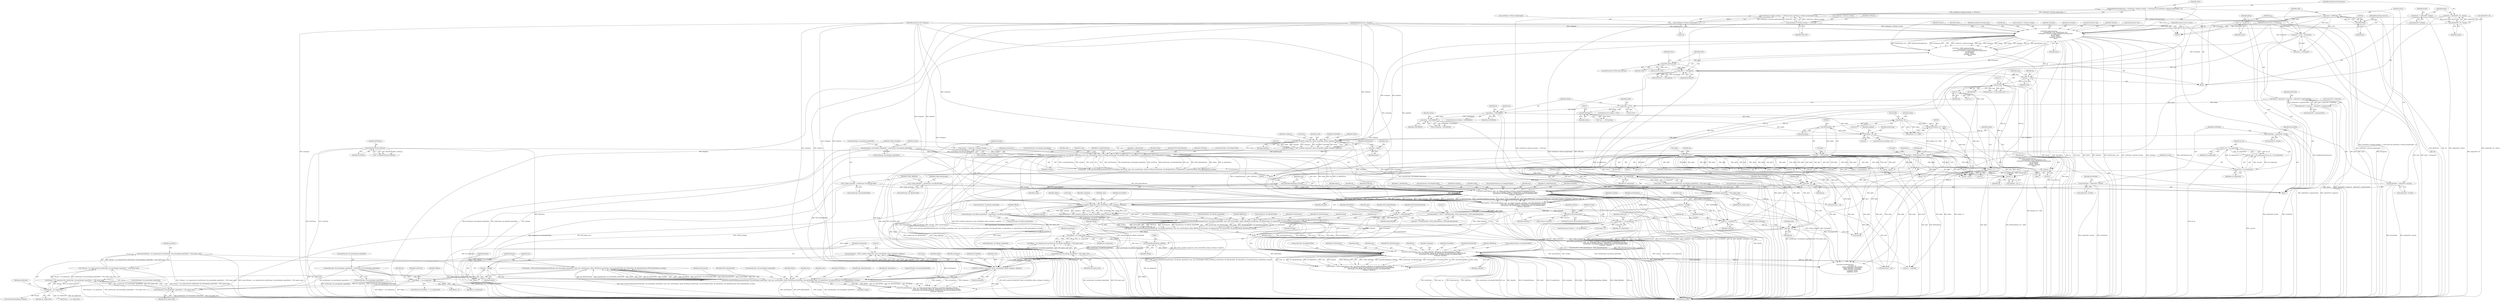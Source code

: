 digraph "0_zstd_3e5cdf1b6a85843e991d7d10f6a2567c15580da0_0@API" {
"1000706" [label="(Call,assert(!(MLtype < set_compressed && nextEntropy->fse.matchlength_repeatMode != FSE_repeat_none)))"];
"1000707" [label="(Call,!(MLtype < set_compressed && nextEntropy->fse.matchlength_repeatMode != FSE_repeat_none))"];
"1000708" [label="(Call,MLtype < set_compressed && nextEntropy->fse.matchlength_repeatMode != FSE_repeat_none)"];
"1000709" [label="(Call,MLtype < set_compressed)"];
"1000683" [label="(Call,MLtype = ZSTD_selectEncodingType(&nextEntropy->fse.matchlength_repeatMode, count, max, mostFrequent, nbSeq, MLFSELog, prevEntropy->fse.matchlengthCTable, ML_defaultNorm, ML_defaultNormLog, ZSTD_defaultAllowed, strategy))"];
"1000685" [label="(Call,ZSTD_selectEncodingType(&nextEntropy->fse.matchlength_repeatMode, count, max, mostFrequent, nbSeq, MLFSELog, prevEntropy->fse.matchlengthCTable, ML_defaultNorm, ML_defaultNormLog, ZSTD_defaultAllowed, strategy))"];
"1000672" [label="(Call,nextEntropy->fse.matchlength_repeatMode = prevEntropy->fse.matchlength_repeatMode)"];
"1000656" [label="(Call,HIST_countFast_wksp(count, &max, mlCodeTable, nbSeq, workspace, wkspSize))"];
"1000603" [label="(Call,ZSTD_buildCTable(op, oend - op, CTable_OffsetBits, OffFSELog, (symbolEncodingType_e)Offtype,\n                                                    count, max, ofCodeTable, nbSeq, OF_defaultNorm, OF_defaultNormLog, DefaultMaxOff,\n                                                    prevEntropy->fse.offcodeCTable, sizeof(prevEntropy->fse.offcodeCTable),\n                                                    workspace, wkspSize))"];
"1000605" [label="(Call,oend - op)"];
"1000481" [label="(Call,oend - op)"];
"1000305" [label="(Call,oend-op)"];
"1000202" [label="(Call,oend = ostart + dstCapacity)"];
"1000197" [label="(Call,ostart = (BYTE*)dst)"];
"1000199" [label="(Call,(BYTE*)dst)"];
"1000125" [label="(MethodParameterIn,void* dst)"];
"1000126" [label="(MethodParameterIn,size_t dstCapacity)"];
"1000300" [label="(Call,op += cSize)"];
"1000297" [label="(Call,cSize <= dstCapacity)"];
"1000292" [label="(Call,ZSTD_isError(cSize))"];
"1000267" [label="(Call,cSize = ZSTD_compressLiterals(\n                                    &prevEntropy->huf, &nextEntropy->huf,\n                                    cctxParams->cParams.strategy, disableLiteralCompression,\n                                    op, dstCapacity,\n                                    literals, litSize,\n                                    workspace, wkspSize,\n                                    bmi2))"];
"1000269" [label="(Call,ZSTD_compressLiterals(\n                                    &prevEntropy->huf, &nextEntropy->huf,\n                                    cctxParams->cParams.strategy, disableLiteralCompression,\n                                    op, dstCapacity,\n                                    literals, litSize,\n                                    workspace, wkspSize,\n                                    bmi2))"];
"1000252" [label="(Call,cctxParams->cParams.strategy == ZSTD_fast)"];
"1000249" [label="(Call,disableLiteralCompression = (cctxParams->cParams.strategy == ZSTD_fast) && (cctxParams->cParams.targetLength > 0))"];
"1000251" [label="(Call,(cctxParams->cParams.strategy == ZSTD_fast) && (cctxParams->cParams.targetLength > 0))"];
"1000259" [label="(Call,cctxParams->cParams.targetLength > 0)"];
"1000208" [label="(Call,* op = ostart)"];
"1000243" [label="(Call,seqStorePtr->lit - literals)"];
"1000235" [label="(Call,literals = seqStorePtr->litStart)"];
"1000241" [label="(Call,litSize = seqStorePtr->lit - literals)"];
"1000127" [label="(MethodParameterIn,void* workspace)"];
"1000128" [label="(MethodParameterIn,size_t wkspSize)"];
"1000129" [label="(MethodParameterIn,const int bmi2)"];
"1000355" [label="(Call,op[0]=0xFF)"];
"1000343" [label="(Call,op[1] = (BYTE)nbSeq)"];
"1000347" [label="(Call,(BYTE)nbSeq)"];
"1000338" [label="(Call,nbSeq>>8)"];
"1000327" [label="(Call,nbSeq < LONGNBSEQ)"];
"1000315" [label="(Call,nbSeq < 0x7F)"];
"1000212" [label="(Call,nbSeq = seqStorePtr->sequences - seqStorePtr->sequencesStart)"];
"1000214" [label="(Call,seqStorePtr->sequences - seqStorePtr->sequencesStart)"];
"1000397" [label="(Call,op++)"];
"1000350" [label="(Call,op+=2)"];
"1000331" [label="(Call,op[0] = (BYTE)((nbSeq>>8) + 0x80))"];
"1000335" [label="(Call,(BYTE)((nbSeq>>8) + 0x80))"];
"1000320" [label="(Call,op++)"];
"1000370" [label="(Call,op+=3)"];
"1000521" [label="(Call,op += countSize)"];
"1000510" [label="(Call,ZSTD_isError(countSize))"];
"1000477" [label="(Call,countSize = ZSTD_buildCTable(op, oend - op, CTable_LitLength, LLFSELog, (symbolEncodingType_e)LLtype,\n                                                    count, max, llCodeTable, nbSeq, LL_defaultNorm, LL_defaultNormLog, MaxLL,\n                                                    prevEntropy->fse.litlengthCTable, sizeof(prevEntropy->fse.litlengthCTable),\n                                                    workspace, wkspSize))"];
"1000479" [label="(Call,ZSTD_buildCTable(op, oend - op, CTable_LitLength, LLFSELog, (symbolEncodingType_e)LLtype,\n                                                    count, max, llCodeTable, nbSeq, LL_defaultNorm, LL_defaultNormLog, MaxLL,\n                                                    prevEntropy->fse.litlengthCTable, sizeof(prevEntropy->fse.litlengthCTable),\n                                                    workspace, wkspSize))"];
"1000151" [label="(Call,* CTable_LitLength = nextEntropy->fse.litlengthCTable)"];
"1000433" [label="(Call,ZSTD_selectEncodingType(&nextEntropy->fse.litlength_repeatMode, count, max, mostFrequent, nbSeq, LLFSELog, prevEntropy->fse.litlengthCTable, LL_defaultNorm, LL_defaultNormLog, ZSTD_defaultAllowed, strategy))"];
"1000420" [label="(Call,nextEntropy->fse.litlength_repeatMode = prevEntropy->fse.litlength_repeatMode)"];
"1000409" [label="(Call,HIST_countFast_wksp(count, &max, llCodeTable, nbSeq, workspace, wkspSize))"];
"1000187" [label="(Call,llCodeTable = seqStorePtr->llCode)"];
"1000374" [label="(Call,nbSeq==0)"];
"1000367" [label="(Call,nbSeq - LONGNBSEQ)"];
"1000322" [label="(Call,(BYTE)nbSeq)"];
"1000403" [label="(Call,max = MaxLL)"];
"1000407" [label="(Call,mostFrequent = HIST_countFast_wksp(count, &max, llCodeTable, nbSeq, workspace, wkspSize))"];
"1000231" [label="(Call,MAX(MLFSELog,LLFSELog))"];
"1000142" [label="(Call,strategy = cctxParams->cParams.strategy)"];
"1000486" [label="(Call,(symbolEncodingType_e)LLtype)"];
"1000465" [label="(Call,LLtype < set_compressed)"];
"1000431" [label="(Call,LLtype = ZSTD_selectEncodingType(&nextEntropy->fse.litlength_repeatMode, count, max, mostFrequent, nbSeq, LLFSELog, prevEntropy->fse.litlengthCTable, LL_defaultNorm, LL_defaultNormLog, ZSTD_defaultAllowed, strategy))"];
"1000459" [label="(Call,set_rle < set_compressed)"];
"1000456" [label="(Call,set_basic < set_compressed)"];
"1000159" [label="(Call,* CTable_OffsetBits = nextEntropy->fse.offcodeCTable)"];
"1000565" [label="(Call,ZSTD_selectEncodingType(&nextEntropy->fse.offcode_repeatMode, count, max, mostFrequent, nbSeq, OffFSELog, prevEntropy->fse.offcodeCTable, OF_defaultNorm, OF_defaultNormLog, defaultPolicy, strategy))"];
"1000552" [label="(Call,nextEntropy->fse.offcode_repeatMode = prevEntropy->fse.offcode_repeatMode)"];
"1000532" [label="(Call,HIST_countFast_wksp(count, &max, ofCodeTable, nbSeq, workspace, wkspSize))"];
"1000182" [label="(Call,ofCodeTable = seqStorePtr->ofCode)"];
"1000544" [label="(Call,max <= DefaultMaxOff)"];
"1000526" [label="(Call,max = MaxOff)"];
"1000530" [label="(Call,mostFrequent = HIST_countFast_wksp(count, &max, ofCodeTable, nbSeq, workspace, wkspSize))"];
"1000541" [label="(Call,defaultPolicy = (max <= DefaultMaxOff) ? ZSTD_defaultAllowed : ZSTD_defaultDisallowed)"];
"1000610" [label="(Call,(symbolEncodingType_e)Offtype)"];
"1000589" [label="(Call,Offtype < set_compressed)"];
"1000563" [label="(Call,Offtype = ZSTD_selectEncodingType(&nextEntropy->fse.offcode_repeatMode, count, max, mostFrequent, nbSeq, OffFSELog, prevEntropy->fse.offcodeCTable, OF_defaultNorm, OF_defaultNormLog, defaultPolicy, strategy))"];
"1000515" [label="(Call,LLtype == set_compressed)"];
"1000192" [label="(Call,mlCodeTable = seqStorePtr->mlCode)"];
"1000650" [label="(Call,max = MaxML)"];
"1000654" [label="(Call,mostFrequent = HIST_countFast_wksp(count, &max, mlCodeTable, nbSeq, workspace, wkspSize))"];
"1000639" [label="(Call,Offtype == set_compressed)"];
"1000712" [label="(Call,nextEntropy->fse.matchlength_repeatMode != FSE_repeat_none)"];
"1000592" [label="(Call,nextEntropy->fse.offcode_repeatMode != FSE_repeat_none)"];
"1000468" [label="(Call,nextEntropy->fse.litlength_repeatMode != FSE_repeat_none)"];
"1000528" [label="(Identifier,MaxOff)"];
"1000658" [label="(Call,&max)"];
"1000397" [label="(Call,op++)"];
"1000297" [label="(Call,cSize <= dstCapacity)"];
"1000194" [label="(Call,seqStorePtr->mlCode)"];
"1000765" [label="(Call,op += countSize)"];
"1000514" [label="(ControlStructure,if (LLtype == set_compressed))"];
"1000198" [label="(Identifier,ostart)"];
"1000316" [label="(Identifier,nbSeq)"];
"1000510" [label="(Call,ZSTD_isError(countSize))"];
"1000591" [label="(Identifier,set_compressed)"];
"1000615" [label="(Identifier,ofCodeTable)"];
"1000126" [label="(MethodParameterIn,size_t dstCapacity)"];
"1000375" [label="(Identifier,nbSeq)"];
"1000619" [label="(Identifier,DefaultMaxOff)"];
"1000491" [label="(Identifier,llCodeTable)"];
"1000285" [label="(Identifier,dstCapacity)"];
"1000524" [label="(Block,)"];
"1000521" [label="(Call,op += countSize)"];
"1000213" [label="(Identifier,nbSeq)"];
"1000708" [label="(Call,MLtype < set_compressed && nextEntropy->fse.matchlength_repeatMode != FSE_repeat_none)"];
"1000642" [label="(Call,lastNCount = op)"];
"1000270" [label="(Call,&prevEntropy->huf)"];
"1000537" [label="(Identifier,nbSeq)"];
"1000258" [label="(Identifier,ZSTD_fast)"];
"1000244" [label="(Call,seqStorePtr->lit)"];
"1000495" [label="(Identifier,MaxLL)"];
"1000291" [label="(ControlStructure,if (ZSTD_isError(cSize)))"];
"1000328" [label="(Identifier,nbSeq)"];
"1000367" [label="(Call,nbSeq - LONGNBSEQ)"];
"1000414" [label="(Identifier,nbSeq)"];
"1000453" [label="(Identifier,strategy)"];
"1000443" [label="(Identifier,nbSeq)"];
"1000289" [label="(Identifier,wkspSize)"];
"1000376" [label="(Literal,0)"];
"1000306" [label="(Identifier,oend)"];
"1000224" [label="(Identifier,lastNCount)"];
"1000584" [label="(Identifier,defaultPolicy)"];
"1000486" [label="(Call,(symbolEncodingType_e)LLtype)"];
"1000762" [label="(Call,lastNCount = op)"];
"1000544" [label="(Call,max <= DefaultMaxOff)"];
"1000395" [label="(Call,seqHead = op++)"];
"1000345" [label="(Identifier,op)"];
"1000192" [label="(Call,mlCodeTable = seqStorePtr->mlCode)"];
"1000541" [label="(Call,defaultPolicy = (max <= DefaultMaxOff) ? ZSTD_defaultAllowed : ZSTD_defaultDisallowed)"];
"1000652" [label="(Identifier,MaxML)"];
"1000403" [label="(Call,max = MaxLL)"];
"1000208" [label="(Call,* op = ostart)"];
"1000243" [label="(Call,seqStorePtr->lit - literals)"];
"1000247" [label="(Identifier,literals)"];
"1000212" [label="(Call,nbSeq = seqStorePtr->sequences - seqStorePtr->sequencesStart)"];
"1000707" [label="(Call,!(MLtype < set_compressed && nextEntropy->fse.matchlength_repeatMode != FSE_repeat_none))"];
"1000160" [label="(Identifier,CTable_OffsetBits)"];
"1000302" [label="(Identifier,cSize)"];
"1000534" [label="(Call,&max)"];
"1000595" [label="(Identifier,nextEntropy)"];
"1000218" [label="(Call,seqStorePtr->sequencesStart)"];
"1000475" [label="(Block,)"];
"1000468" [label="(Call,nextEntropy->fse.litlength_repeatMode != FSE_repeat_none)"];
"1000339" [label="(Identifier,nbSeq)"];
"1000355" [label="(Call,op[0]=0xFF)"];
"1000241" [label="(Call,litSize = seqStorePtr->lit - literals)"];
"1000405" [label="(Identifier,MaxLL)"];
"1000588" [label="(Call,Offtype < set_compressed && nextEntropy->fse.offcode_repeatMode != FSE_repeat_none)"];
"1000231" [label="(Call,MAX(MLFSELog,LLFSELog))"];
"1000233" [label="(Identifier,LLFSELog)"];
"1000301" [label="(Identifier,op)"];
"1000665" [label="(Literal,5)"];
"1000360" [label="(Block,)"];
"1000458" [label="(Identifier,set_compressed)"];
"1000598" [label="(Identifier,FSE_repeat_none)"];
"1000566" [label="(Call,&nextEntropy->fse.offcode_repeatMode)"];
"1000526" [label="(Call,max = MaxOff)"];
"1000128" [label="(MethodParameterIn,size_t wkspSize)"];
"1000322" [label="(Call,(BYTE)nbSeq)"];
"1000418" [label="(Literal,5)"];
"1000692" [label="(Identifier,count)"];
"1000274" [label="(Call,&nextEntropy->huf)"];
"1000576" [label="(Identifier,OffFSELog)"];
"1000730" [label="(Call,(symbolEncodingType_e)MLtype)"];
"1000229" [label="(Call,1<<MAX(MLFSELog,LLFSELog))"];
"1000203" [label="(Identifier,oend)"];
"1000286" [label="(Identifier,literals)"];
"1000262" [label="(Identifier,cctxParams)"];
"1000201" [label="(Identifier,dst)"];
"1000269" [label="(Call,ZSTD_compressLiterals(\n                                    &prevEntropy->huf, &nextEntropy->huf,\n                                    cctxParams->cParams.strategy, disableLiteralCompression,\n                                    op, dstCapacity,\n                                    literals, litSize,\n                                    workspace, wkspSize,\n                                    bmi2))"];
"1000287" [label="(Identifier,litSize)"];
"1000152" [label="(Identifier,CTable_LitLength)"];
"1000317" [label="(Literal,0x7F)"];
"1000835" [label="(MethodReturn,RET)"];
"1000209" [label="(Identifier,op)"];
"1000661" [label="(Identifier,nbSeq)"];
"1000344" [label="(Call,op[1])"];
"1000705" [label="(Identifier,strategy)"];
"1000252" [label="(Call,cctxParams->cParams.strategy == ZSTD_fast)"];
"1000452" [label="(Identifier,ZSTD_defaultAllowed)"];
"1000324" [label="(Identifier,nbSeq)"];
"1000480" [label="(Identifier,op)"];
"1000822" [label="(Call,op - lastNCount)"];
"1000335" [label="(Call,(BYTE)((nbSeq>>8) + 0x80))"];
"1000478" [label="(Identifier,countSize)"];
"1000469" [label="(Call,nextEntropy->fse.litlength_repeatMode)"];
"1000546" [label="(Identifier,DefaultMaxOff)"];
"1000398" [label="(Identifier,op)"];
"1000696" [label="(Identifier,MLFSELog)"];
"1000444" [label="(Identifier,LLFSELog)"];
"1000592" [label="(Call,nextEntropy->fse.offcode_repeatMode != FSE_repeat_none)"];
"1000650" [label="(Call,max = MaxML)"];
"1000609" [label="(Identifier,OffFSELog)"];
"1000625" [label="(Call,sizeof(prevEntropy->fse.offcodeCTable))"];
"1000347" [label="(Call,(BYTE)nbSeq)"];
"1000265" [label="(Literal,0)"];
"1000620" [label="(Call,prevEntropy->fse.offcodeCTable)"];
"1000350" [label="(Call,op+=2)"];
"1000645" [label="(Call,op += countSize)"];
"1000640" [label="(Identifier,Offtype)"];
"1000445" [label="(Call,prevEntropy->fse.litlengthCTable)"];
"1000527" [label="(Identifier,max)"];
"1000237" [label="(Call,seqStorePtr->litStart)"];
"1000369" [label="(Identifier,LONGNBSEQ)"];
"1000577" [label="(Call,prevEntropy->fse.offcodeCTable)"];
"1000485" [label="(Identifier,LLFSELog)"];
"1000678" [label="(Call,prevEntropy->fse.matchlength_repeatMode)"];
"1000183" [label="(Identifier,ofCodeTable)"];
"1000202" [label="(Call,oend = ostart + dstCapacity)"];
"1000251" [label="(Call,(cctxParams->cParams.strategy == ZSTD_fast) && (cctxParams->cParams.targetLength > 0))"];
"1000315" [label="(Call,nbSeq < 0x7F)"];
"1000354" [label="(Block,)"];
"1000431" [label="(Call,LLtype = ZSTD_selectEncodingType(&nextEntropy->fse.litlength_repeatMode, count, max, mostFrequent, nbSeq, LLFSELog, prevEntropy->fse.litlengthCTable, LL_defaultNorm, LL_defaultNormLog, ZSTD_defaultAllowed, strategy))"];
"1000617" [label="(Identifier,OF_defaultNorm)"];
"1000639" [label="(Call,Offtype == set_compressed)"];
"1000558" [label="(Call,prevEntropy->fse.offcode_repeatMode)"];
"1000601" [label="(Call,countSize = ZSTD_buildCTable(op, oend - op, CTable_OffsetBits, OffFSELog, (symbolEncodingType_e)Offtype,\n                                                    count, max, ofCodeTable, nbSeq, OF_defaultNorm, OF_defaultNormLog, DefaultMaxOff,\n                                                    prevEntropy->fse.offcodeCTable, sizeof(prevEntropy->fse.offcodeCTable),\n                                                    workspace, wkspSize))"];
"1000703" [label="(Identifier,ML_defaultNormLog)"];
"1000456" [label="(Call,set_basic < set_compressed)"];
"1000407" [label="(Call,mostFrequent = HIST_countFast_wksp(count, &max, llCodeTable, nbSeq, workspace, wkspSize))"];
"1000188" [label="(Identifier,llCodeTable)"];
"1000477" [label="(Call,countSize = ZSTD_buildCTable(op, oend - op, CTable_LitLength, LLFSELog, (symbolEncodingType_e)LLtype,\n                                                    count, max, llCodeTable, nbSeq, LL_defaultNorm, LL_defaultNormLog, MaxLL,\n                                                    prevEntropy->fse.litlengthCTable, sizeof(prevEntropy->fse.litlengthCTable),\n                                                    workspace, wkspSize))"];
"1000415" [label="(Identifier,workspace)"];
"1000199" [label="(Call,(BYTE*)dst)"];
"1000396" [label="(Identifier,seqHead)"];
"1000459" [label="(Call,set_rle < set_compressed)"];
"1000467" [label="(Identifier,set_compressed)"];
"1000242" [label="(Identifier,litSize)"];
"1000582" [label="(Identifier,OF_defaultNorm)"];
"1000416" [label="(Identifier,wkspSize)"];
"1000320" [label="(Call,op++)"];
"1000283" [label="(Identifier,disableLiteralCompression)"];
"1000338" [label="(Call,nbSeq>>8)"];
"1000718" [label="(Identifier,FSE_repeat_none)"];
"1000125" [label="(MethodParameterIn,void* dst)"];
"1000493" [label="(Identifier,LL_defaultNorm)"];
"1000808" [label="(Call,op += bitstreamSize)"];
"1000442" [label="(Identifier,mostFrequent)"];
"1000496" [label="(Call,prevEntropy->fse.litlengthCTable)"];
"1000488" [label="(Identifier,LLtype)"];
"1000253" [label="(Call,cctxParams->cParams.strategy)"];
"1000538" [label="(Identifier,workspace)"];
"1000712" [label="(Call,nextEntropy->fse.matchlength_repeatMode != FSE_repeat_none)"];
"1000553" [label="(Call,nextEntropy->fse.offcode_repeatMode)"];
"1000434" [label="(Call,&nextEntropy->fse.litlength_repeatMode)"];
"1000189" [label="(Call,seqStorePtr->llCode)"];
"1000616" [label="(Identifier,nbSeq)"];
"1000330" [label="(Block,)"];
"1000530" [label="(Call,mostFrequent = HIST_countFast_wksp(count, &max, ofCodeTable, nbSeq, workspace, wkspSize))"];
"1000401" [label="(Block,)"];
"1000184" [label="(Call,seqStorePtr->ofCode)"];
"1000484" [label="(Identifier,CTable_LitLength)"];
"1000318" [label="(Call,*op++ = (BYTE)nbSeq)"];
"1000455" [label="(Call,set_basic < set_compressed && set_rle < set_compressed)"];
"1000307" [label="(Identifier,op)"];
"1000341" [label="(Literal,0x80)"];
"1000460" [label="(Identifier,set_rle)"];
"1000321" [label="(Identifier,op)"];
"1000268" [label="(Identifier,cSize)"];
"1000471" [label="(Identifier,nextEntropy)"];
"1000547" [label="(Identifier,ZSTD_defaultAllowed)"];
"1000232" [label="(Identifier,MLFSELog)"];
"1000197" [label="(Call,ostart = (BYTE*)dst)"];
"1000210" [label="(Identifier,ostart)"];
"1000357" [label="(Identifier,op)"];
"1000516" [label="(Identifier,LLtype)"];
"1000702" [label="(Identifier,ML_defaultNorm)"];
"1000778" [label="(Call,Offtype<<4)"];
"1000411" [label="(Call,&max)"];
"1000474" [label="(Identifier,FSE_repeat_none)"];
"1000788" [label="(Call,ZSTD_encodeSequences(\n                                        op, oend - op,\n                                        CTable_MatchLength, mlCodeTable,\n                                        CTable_OffsetBits, ofCodeTable,\n                                        CTable_LitLength, llCodeTable,\n                                        sequences, nbSeq,\n                                        longOffsets, bmi2))"];
"1000509" [label="(ControlStructure,if (ZSTD_isError(countSize)))"];
"1000608" [label="(Identifier,CTable_OffsetBits)"];
"1000673" [label="(Call,nextEntropy->fse.matchlength_repeatMode)"];
"1000204" [label="(Call,ostart + dstCapacity)"];
"1000641" [label="(Identifier,set_compressed)"];
"1000153" [label="(Call,nextEntropy->fse.litlengthCTable)"];
"1000533" [label="(Identifier,count)"];
"1000683" [label="(Call,MLtype = ZSTD_selectEncodingType(&nextEntropy->fse.matchlength_repeatMode, count, max, mostFrequent, nbSeq, MLFSELog, prevEntropy->fse.matchlengthCTable, ML_defaultNorm, ML_defaultNormLog, ZSTD_defaultAllowed, strategy))"];
"1000337" [label="(Call,(nbSeq>>8) + 0x80)"];
"1000362" [label="(Call,op+1)"];
"1000550" [label="(Literal,5)"];
"1000697" [label="(Call,prevEntropy->fse.matchlengthCTable)"];
"1000151" [label="(Call,* CTable_LitLength = nextEntropy->fse.litlengthCTable)"];
"1000523" [label="(Identifier,countSize)"];
"1000507" [label="(Identifier,workspace)"];
"1000610" [label="(Call,(symbolEncodingType_e)Offtype)"];
"1000340" [label="(Literal,8)"];
"1000420" [label="(Call,nextEntropy->fse.litlength_repeatMode = prevEntropy->fse.litlength_repeatMode)"];
"1000479" [label="(Call,ZSTD_buildCTable(op, oend - op, CTable_LitLength, LLFSELog, (symbolEncodingType_e)LLtype,\n                                                    count, max, llCodeTable, nbSeq, LL_defaultNorm, LL_defaultNormLog, MaxLL,\n                                                    prevEntropy->fse.litlengthCTable, sizeof(prevEntropy->fse.litlengthCTable),\n                                                    workspace, wkspSize))"];
"1000603" [label="(Call,ZSTD_buildCTable(op, oend - op, CTable_OffsetBits, OffFSELog, (symbolEncodingType_e)Offtype,\n                                                    count, max, ofCodeTable, nbSeq, OF_defaultNorm, OF_defaultNormLog, DefaultMaxOff,\n                                                    prevEntropy->fse.offcodeCTable, sizeof(prevEntropy->fse.offcodeCTable),\n                                                    workspace, wkspSize))"];
"1000542" [label="(Identifier,defaultPolicy)"];
"1000543" [label="(Call,(max <= DefaultMaxOff) ? ZSTD_defaultAllowed : ZSTD_defaultDisallowed)"];
"1000583" [label="(Identifier,OF_defaultNormLog)"];
"1000193" [label="(Identifier,mlCodeTable)"];
"1000314" [label="(ControlStructure,if (nbSeq < 0x7F))"];
"1000365" [label="(Call,(U16)(nbSeq - LONGNBSEQ))"];
"1000127" [label="(MethodParameterIn,void* workspace)"];
"1000293" [label="(Identifier,cSize)"];
"1000404" [label="(Identifier,max)"];
"1000522" [label="(Identifier,op)"];
"1000441" [label="(Identifier,max)"];
"1000440" [label="(Identifier,count)"];
"1000421" [label="(Call,nextEntropy->fse.litlength_repeatMode)"];
"1000565" [label="(Call,ZSTD_selectEncodingType(&nextEntropy->fse.offcode_repeatMode, count, max, mostFrequent, nbSeq, OffFSELog, prevEntropy->fse.offcodeCTable, OF_defaultNorm, OF_defaultNormLog, defaultPolicy, strategy))"];
"1000295" [label="(Identifier,cSize)"];
"1000333" [label="(Identifier,op)"];
"1000646" [label="(Identifier,op)"];
"1000531" [label="(Identifier,mostFrequent)"];
"1000632" [label="(Identifier,wkspSize)"];
"1000332" [label="(Call,op[0])"];
"1000662" [label="(Identifier,workspace)"];
"1000331" [label="(Call,op[0] = (BYTE)((nbSeq>>8) + 0x80))"];
"1000605" [label="(Call,oend - op)"];
"1000585" [label="(Identifier,strategy)"];
"1000305" [label="(Call,oend-op)"];
"1000249" [label="(Call,disableLiteralCompression = (cctxParams->cParams.strategy == ZSTD_fast) && (cctxParams->cParams.targetLength > 0))"];
"1000492" [label="(Identifier,nbSeq)"];
"1000539" [label="(Identifier,wkspSize)"];
"1000552" [label="(Call,nextEntropy->fse.offcode_repeatMode = prevEntropy->fse.offcode_repeatMode)"];
"1000234" [label="(Block,)"];
"1000614" [label="(Identifier,max)"];
"1000182" [label="(Call,ofCodeTable = seqStorePtr->ofCode)"];
"1000361" [label="(Call,MEM_writeLE16(op+1, (U16)(nbSeq - LONGNBSEQ)))"];
"1000532" [label="(Call,HIST_countFast_wksp(count, &max, ofCodeTable, nbSeq, workspace, wkspSize))"];
"1000715" [label="(Identifier,nextEntropy)"];
"1000433" [label="(Call,ZSTD_selectEncodingType(&nextEntropy->fse.litlength_repeatMode, count, max, mostFrequent, nbSeq, LLFSELog, prevEntropy->fse.litlengthCTable, LL_defaultNorm, LL_defaultNormLog, ZSTD_defaultAllowed, strategy))"];
"1000214" [label="(Call,seqStorePtr->sequences - seqStorePtr->sequencesStart)"];
"1000410" [label="(Identifier,count)"];
"1000694" [label="(Identifier,mostFrequent)"];
"1000142" [label="(Call,strategy = cctxParams->cParams.strategy)"];
"1000368" [label="(Identifier,nbSeq)"];
"1000482" [label="(Identifier,oend)"];
"1000575" [label="(Identifier,nbSeq)"];
"1000349" [label="(Identifier,nbSeq)"];
"1000713" [label="(Call,nextEntropy->fse.matchlength_repeatMode)"];
"1000489" [label="(Identifier,count)"];
"1000654" [label="(Call,mostFrequent = HIST_countFast_wksp(count, &max, mlCodeTable, nbSeq, workspace, wkspSize))"];
"1000359" [label="(Literal,0xFF)"];
"1000618" [label="(Identifier,OF_defaultNormLog)"];
"1000300" [label="(Call,op += cSize)"];
"1000298" [label="(Identifier,cSize)"];
"1000457" [label="(Identifier,set_basic)"];
"1000370" [label="(Call,op+=3)"];
"1000363" [label="(Identifier,op)"];
"1000292" [label="(Call,ZSTD_isError(cSize))"];
"1000704" [label="(Identifier,ZSTD_defaultAllowed)"];
"1000130" [label="(Block,)"];
"1000604" [label="(Identifier,op)"];
"1000432" [label="(Identifier,LLtype)"];
"1000631" [label="(Identifier,workspace)"];
"1000326" [label="(ControlStructure,if (nbSeq < LONGNBSEQ))"];
"1000161" [label="(Call,nextEntropy->fse.offcodeCTable)"];
"1000296" [label="(Call,assert(cSize <= dstCapacity))"];
"1000832" [label="(Call,op - ostart)"];
"1000284" [label="(Identifier,op)"];
"1000343" [label="(Call,op[1] = (BYTE)nbSeq)"];
"1000612" [label="(Identifier,Offtype)"];
"1000517" [label="(Identifier,set_compressed)"];
"1000409" [label="(Call,HIST_countFast_wksp(count, &max, llCodeTable, nbSeq, workspace, wkspSize))"];
"1000519" [label="(Identifier,lastNCount)"];
"1000304" [label="(Call,(oend-op) < 3 /*max nbSeq Size*/ + 1)"];
"1000144" [label="(Call,cctxParams->cParams.strategy)"];
"1000373" [label="(ControlStructure,if (nbSeq==0))"];
"1000536" [label="(Identifier,ofCodeTable)"];
"1000672" [label="(Call,nextEntropy->fse.matchlength_repeatMode = prevEntropy->fse.matchlength_repeatMode)"];
"1000319" [label="(Call,*op++)"];
"1000299" [label="(Identifier,dstCapacity)"];
"1000511" [label="(Identifier,countSize)"];
"1000613" [label="(Identifier,count)"];
"1000572" [label="(Identifier,count)"];
"1000451" [label="(Identifier,LL_defaultNormLog)"];
"1000278" [label="(Call,cctxParams->cParams.strategy)"];
"1000573" [label="(Identifier,max)"];
"1000381" [label="(Identifier,nextEntropy)"];
"1000426" [label="(Call,prevEntropy->fse.litlength_repeatMode)"];
"1000656" [label="(Call,HIST_countFast_wksp(count, &max, mlCodeTable, nbSeq, workspace, wkspSize))"];
"1000159" [label="(Call,* CTable_OffsetBits = nextEntropy->fse.offcodeCTable)"];
"1000461" [label="(Identifier,set_compressed)"];
"1000590" [label="(Identifier,Offtype)"];
"1000356" [label="(Call,op[0])"];
"1000686" [label="(Call,&nextEntropy->fse.matchlength_repeatMode)"];
"1000651" [label="(Identifier,max)"];
"1000710" [label="(Identifier,MLtype)"];
"1000723" [label="(Call,ZSTD_buildCTable(op, oend - op, CTable_MatchLength, MLFSELog, (symbolEncodingType_e)MLtype,\n                                                    count, max, mlCodeTable, nbSeq, ML_defaultNorm, ML_defaultNormLog, MaxML,\n                                                    prevEntropy->fse.matchlengthCTable, sizeof(prevEntropy->fse.matchlengthCTable),\n                                                    workspace, wkspSize))"];
"1000481" [label="(Call,oend - op)"];
"1000655" [label="(Identifier,mostFrequent)"];
"1000267" [label="(Call,cSize = ZSTD_compressLiterals(\n                                    &prevEntropy->huf, &nextEntropy->huf,\n                                    cctxParams->cParams.strategy, disableLiteralCompression,\n                                    op, dstCapacity,\n                                    literals, litSize,\n                                    workspace, wkspSize,\n                                    bmi2))"];
"1000606" [label="(Identifier,oend)"];
"1000593" [label="(Call,nextEntropy->fse.offcode_repeatMode)"];
"1000548" [label="(Identifier,ZSTD_defaultDisallowed)"];
"1000408" [label="(Identifier,mostFrequent)"];
"1000563" [label="(Call,Offtype = ZSTD_selectEncodingType(&nextEntropy->fse.offcode_repeatMode, count, max, mostFrequent, nbSeq, OffFSELog, prevEntropy->fse.offcodeCTable, OF_defaultNorm, OF_defaultNormLog, defaultPolicy, strategy))"];
"1000545" [label="(Identifier,max)"];
"1000501" [label="(Call,sizeof(prevEntropy->fse.litlengthCTable))"];
"1000711" [label="(Identifier,set_compressed)"];
"1000352" [label="(Literal,2)"];
"1000329" [label="(Identifier,LONGNBSEQ)"];
"1000215" [label="(Call,seqStorePtr->sequences)"];
"1000290" [label="(Identifier,bmi2)"];
"1000392" [label="(Call,op - ostart)"];
"1000327" [label="(Call,nbSeq < LONGNBSEQ)"];
"1000815" [label="(Call,op - lastNCount)"];
"1000669" [label="(Call,oend-op)"];
"1000685" [label="(Call,ZSTD_selectEncodingType(&nextEntropy->fse.matchlength_repeatMode, count, max, mostFrequent, nbSeq, MLFSELog, prevEntropy->fse.matchlengthCTable, ML_defaultNorm, ML_defaultNormLog, ZSTD_defaultAllowed, strategy))"];
"1000638" [label="(ControlStructure,if (Offtype == set_compressed))"];
"1000342" [label="(Block,)"];
"1000774" [label="(Call,LLtype<<6)"];
"1000490" [label="(Identifier,max)"];
"1000351" [label="(Identifier,op)"];
"1000722" [label="(Identifier,countSize)"];
"1000250" [label="(Identifier,disableLiteralCompression)"];
"1000513" [label="(Identifier,countSize)"];
"1000695" [label="(Identifier,nbSeq)"];
"1000129" [label="(MethodParameterIn,const int bmi2)"];
"1000260" [label="(Call,cctxParams->cParams.targetLength)"];
"1000187" [label="(Call,llCodeTable = seqStorePtr->llCode)"];
"1000309" [label="(Literal,3)"];
"1000607" [label="(Identifier,op)"];
"1000288" [label="(Identifier,workspace)"];
"1000508" [label="(Identifier,wkspSize)"];
"1000374" [label="(Call,nbSeq==0)"];
"1000450" [label="(Identifier,LL_defaultNorm)"];
"1000143" [label="(Identifier,strategy)"];
"1000725" [label="(Call,oend - op)"];
"1000663" [label="(Identifier,wkspSize)"];
"1000294" [label="(Return,return cSize;)"];
"1000235" [label="(Call,literals = seqStorePtr->litStart)"];
"1000660" [label="(Identifier,mlCodeTable)"];
"1000693" [label="(Identifier,max)"];
"1000494" [label="(Identifier,LL_defaultNormLog)"];
"1000413" [label="(Identifier,llCodeTable)"];
"1000684" [label="(Identifier,MLtype)"];
"1000759" [label="(Call,MLtype == set_compressed)"];
"1000657" [label="(Identifier,count)"];
"1000465" [label="(Call,LLtype < set_compressed)"];
"1000790" [label="(Call,oend - op)"];
"1000236" [label="(Identifier,literals)"];
"1000372" [label="(Literal,3)"];
"1000483" [label="(Identifier,op)"];
"1000643" [label="(Identifier,lastNCount)"];
"1000464" [label="(Call,LLtype < set_compressed && nextEntropy->fse.litlength_repeatMode != FSE_repeat_none)"];
"1000512" [label="(Return,return countSize;)"];
"1000371" [label="(Identifier,op)"];
"1000706" [label="(Call,assert(!(MLtype < set_compressed && nextEntropy->fse.matchlength_repeatMode != FSE_repeat_none)))"];
"1000466" [label="(Identifier,LLtype)"];
"1000709" [label="(Call,MLtype < set_compressed)"];
"1000259" [label="(Call,cctxParams->cParams.targetLength > 0)"];
"1000518" [label="(Call,lastNCount = op)"];
"1000648" [label="(Block,)"];
"1000564" [label="(Identifier,Offtype)"];
"1000515" [label="(Call,LLtype == set_compressed)"];
"1000168" [label="(Identifier,CTable_MatchLength)"];
"1000589" [label="(Call,Offtype < set_compressed)"];
"1000574" [label="(Identifier,mostFrequent)"];
"1000706" -> "1000648"  [label="AST: "];
"1000706" -> "1000707"  [label="CFG: "];
"1000707" -> "1000706"  [label="AST: "];
"1000722" -> "1000706"  [label="CFG: "];
"1000706" -> "1000835"  [label="DDG: assert(!(MLtype < set_compressed && nextEntropy->fse.matchlength_repeatMode != FSE_repeat_none))"];
"1000706" -> "1000835"  [label="DDG: !(MLtype < set_compressed && nextEntropy->fse.matchlength_repeatMode != FSE_repeat_none)"];
"1000707" -> "1000706"  [label="DDG: MLtype < set_compressed && nextEntropy->fse.matchlength_repeatMode != FSE_repeat_none"];
"1000707" -> "1000708"  [label="CFG: "];
"1000708" -> "1000707"  [label="AST: "];
"1000707" -> "1000835"  [label="DDG: MLtype < set_compressed && nextEntropy->fse.matchlength_repeatMode != FSE_repeat_none"];
"1000708" -> "1000707"  [label="DDG: MLtype < set_compressed"];
"1000708" -> "1000707"  [label="DDG: nextEntropy->fse.matchlength_repeatMode != FSE_repeat_none"];
"1000708" -> "1000709"  [label="CFG: "];
"1000708" -> "1000712"  [label="CFG: "];
"1000709" -> "1000708"  [label="AST: "];
"1000712" -> "1000708"  [label="AST: "];
"1000708" -> "1000835"  [label="DDG: MLtype < set_compressed"];
"1000708" -> "1000835"  [label="DDG: nextEntropy->fse.matchlength_repeatMode != FSE_repeat_none"];
"1000709" -> "1000708"  [label="DDG: MLtype"];
"1000709" -> "1000708"  [label="DDG: set_compressed"];
"1000712" -> "1000708"  [label="DDG: nextEntropy->fse.matchlength_repeatMode"];
"1000712" -> "1000708"  [label="DDG: FSE_repeat_none"];
"1000709" -> "1000711"  [label="CFG: "];
"1000710" -> "1000709"  [label="AST: "];
"1000711" -> "1000709"  [label="AST: "];
"1000715" -> "1000709"  [label="CFG: "];
"1000709" -> "1000835"  [label="DDG: set_compressed"];
"1000683" -> "1000709"  [label="DDG: MLtype"];
"1000639" -> "1000709"  [label="DDG: set_compressed"];
"1000709" -> "1000730"  [label="DDG: MLtype"];
"1000709" -> "1000759"  [label="DDG: set_compressed"];
"1000683" -> "1000648"  [label="AST: "];
"1000683" -> "1000685"  [label="CFG: "];
"1000684" -> "1000683"  [label="AST: "];
"1000685" -> "1000683"  [label="AST: "];
"1000710" -> "1000683"  [label="CFG: "];
"1000683" -> "1000835"  [label="DDG: ZSTD_selectEncodingType(&nextEntropy->fse.matchlength_repeatMode, count, max, mostFrequent, nbSeq, MLFSELog, prevEntropy->fse.matchlengthCTable, ML_defaultNorm, ML_defaultNormLog, ZSTD_defaultAllowed, strategy)"];
"1000685" -> "1000683"  [label="DDG: MLFSELog"];
"1000685" -> "1000683"  [label="DDG: prevEntropy->fse.matchlengthCTable"];
"1000685" -> "1000683"  [label="DDG: ZSTD_defaultAllowed"];
"1000685" -> "1000683"  [label="DDG: mostFrequent"];
"1000685" -> "1000683"  [label="DDG: max"];
"1000685" -> "1000683"  [label="DDG: ML_defaultNormLog"];
"1000685" -> "1000683"  [label="DDG: &nextEntropy->fse.matchlength_repeatMode"];
"1000685" -> "1000683"  [label="DDG: nbSeq"];
"1000685" -> "1000683"  [label="DDG: count"];
"1000685" -> "1000683"  [label="DDG: ML_defaultNorm"];
"1000685" -> "1000683"  [label="DDG: strategy"];
"1000685" -> "1000705"  [label="CFG: "];
"1000686" -> "1000685"  [label="AST: "];
"1000692" -> "1000685"  [label="AST: "];
"1000693" -> "1000685"  [label="AST: "];
"1000694" -> "1000685"  [label="AST: "];
"1000695" -> "1000685"  [label="AST: "];
"1000696" -> "1000685"  [label="AST: "];
"1000697" -> "1000685"  [label="AST: "];
"1000702" -> "1000685"  [label="AST: "];
"1000703" -> "1000685"  [label="AST: "];
"1000704" -> "1000685"  [label="AST: "];
"1000705" -> "1000685"  [label="AST: "];
"1000685" -> "1000835"  [label="DDG: strategy"];
"1000685" -> "1000835"  [label="DDG: &nextEntropy->fse.matchlength_repeatMode"];
"1000685" -> "1000835"  [label="DDG: mostFrequent"];
"1000685" -> "1000835"  [label="DDG: ZSTD_defaultAllowed"];
"1000672" -> "1000685"  [label="DDG: nextEntropy->fse.matchlength_repeatMode"];
"1000656" -> "1000685"  [label="DDG: count"];
"1000656" -> "1000685"  [label="DDG: nbSeq"];
"1000650" -> "1000685"  [label="DDG: max"];
"1000654" -> "1000685"  [label="DDG: mostFrequent"];
"1000231" -> "1000685"  [label="DDG: MLFSELog"];
"1000433" -> "1000685"  [label="DDG: ZSTD_defaultAllowed"];
"1000565" -> "1000685"  [label="DDG: strategy"];
"1000685" -> "1000712"  [label="DDG: &nextEntropy->fse.matchlength_repeatMode"];
"1000685" -> "1000723"  [label="DDG: MLFSELog"];
"1000685" -> "1000723"  [label="DDG: count"];
"1000685" -> "1000723"  [label="DDG: max"];
"1000685" -> "1000723"  [label="DDG: nbSeq"];
"1000685" -> "1000723"  [label="DDG: ML_defaultNorm"];
"1000685" -> "1000723"  [label="DDG: ML_defaultNormLog"];
"1000672" -> "1000648"  [label="AST: "];
"1000672" -> "1000678"  [label="CFG: "];
"1000673" -> "1000672"  [label="AST: "];
"1000678" -> "1000672"  [label="AST: "];
"1000684" -> "1000672"  [label="CFG: "];
"1000672" -> "1000835"  [label="DDG: prevEntropy->fse.matchlength_repeatMode"];
"1000672" -> "1000835"  [label="DDG: nextEntropy->fse.matchlength_repeatMode"];
"1000672" -> "1000712"  [label="DDG: nextEntropy->fse.matchlength_repeatMode"];
"1000656" -> "1000654"  [label="AST: "];
"1000656" -> "1000663"  [label="CFG: "];
"1000657" -> "1000656"  [label="AST: "];
"1000658" -> "1000656"  [label="AST: "];
"1000660" -> "1000656"  [label="AST: "];
"1000661" -> "1000656"  [label="AST: "];
"1000662" -> "1000656"  [label="AST: "];
"1000663" -> "1000656"  [label="AST: "];
"1000654" -> "1000656"  [label="CFG: "];
"1000656" -> "1000835"  [label="DDG: &max"];
"1000656" -> "1000654"  [label="DDG: mlCodeTable"];
"1000656" -> "1000654"  [label="DDG: workspace"];
"1000656" -> "1000654"  [label="DDG: nbSeq"];
"1000656" -> "1000654"  [label="DDG: count"];
"1000656" -> "1000654"  [label="DDG: &max"];
"1000656" -> "1000654"  [label="DDG: wkspSize"];
"1000603" -> "1000656"  [label="DDG: count"];
"1000603" -> "1000656"  [label="DDG: nbSeq"];
"1000603" -> "1000656"  [label="DDG: workspace"];
"1000603" -> "1000656"  [label="DDG: wkspSize"];
"1000532" -> "1000656"  [label="DDG: &max"];
"1000192" -> "1000656"  [label="DDG: mlCodeTable"];
"1000127" -> "1000656"  [label="DDG: workspace"];
"1000128" -> "1000656"  [label="DDG: wkspSize"];
"1000656" -> "1000723"  [label="DDG: mlCodeTable"];
"1000656" -> "1000723"  [label="DDG: workspace"];
"1000656" -> "1000723"  [label="DDG: wkspSize"];
"1000603" -> "1000601"  [label="AST: "];
"1000603" -> "1000632"  [label="CFG: "];
"1000604" -> "1000603"  [label="AST: "];
"1000605" -> "1000603"  [label="AST: "];
"1000608" -> "1000603"  [label="AST: "];
"1000609" -> "1000603"  [label="AST: "];
"1000610" -> "1000603"  [label="AST: "];
"1000613" -> "1000603"  [label="AST: "];
"1000614" -> "1000603"  [label="AST: "];
"1000615" -> "1000603"  [label="AST: "];
"1000616" -> "1000603"  [label="AST: "];
"1000617" -> "1000603"  [label="AST: "];
"1000618" -> "1000603"  [label="AST: "];
"1000619" -> "1000603"  [label="AST: "];
"1000620" -> "1000603"  [label="AST: "];
"1000625" -> "1000603"  [label="AST: "];
"1000631" -> "1000603"  [label="AST: "];
"1000632" -> "1000603"  [label="AST: "];
"1000601" -> "1000603"  [label="CFG: "];
"1000603" -> "1000835"  [label="DDG: max"];
"1000603" -> "1000835"  [label="DDG: wkspSize"];
"1000603" -> "1000835"  [label="DDG: OF_defaultNormLog"];
"1000603" -> "1000835"  [label="DDG: count"];
"1000603" -> "1000835"  [label="DDG: OF_defaultNorm"];
"1000603" -> "1000835"  [label="DDG: workspace"];
"1000603" -> "1000835"  [label="DDG: nbSeq"];
"1000603" -> "1000835"  [label="DDG: (symbolEncodingType_e)Offtype"];
"1000603" -> "1000835"  [label="DDG: CTable_OffsetBits"];
"1000603" -> "1000835"  [label="DDG: op"];
"1000603" -> "1000835"  [label="DDG: ofCodeTable"];
"1000603" -> "1000835"  [label="DDG: oend - op"];
"1000603" -> "1000835"  [label="DDG: DefaultMaxOff"];
"1000603" -> "1000835"  [label="DDG: OffFSELog"];
"1000603" -> "1000835"  [label="DDG: prevEntropy->fse.offcodeCTable"];
"1000603" -> "1000601"  [label="DDG: CTable_OffsetBits"];
"1000603" -> "1000601"  [label="DDG: (symbolEncodingType_e)Offtype"];
"1000603" -> "1000601"  [label="DDG: prevEntropy->fse.offcodeCTable"];
"1000603" -> "1000601"  [label="DDG: workspace"];
"1000603" -> "1000601"  [label="DDG: ofCodeTable"];
"1000603" -> "1000601"  [label="DDG: max"];
"1000603" -> "1000601"  [label="DDG: DefaultMaxOff"];
"1000603" -> "1000601"  [label="DDG: op"];
"1000603" -> "1000601"  [label="DDG: nbSeq"];
"1000603" -> "1000601"  [label="DDG: oend - op"];
"1000603" -> "1000601"  [label="DDG: OF_defaultNormLog"];
"1000603" -> "1000601"  [label="DDG: OF_defaultNorm"];
"1000603" -> "1000601"  [label="DDG: count"];
"1000603" -> "1000601"  [label="DDG: wkspSize"];
"1000603" -> "1000601"  [label="DDG: OffFSELog"];
"1000605" -> "1000603"  [label="DDG: op"];
"1000605" -> "1000603"  [label="DDG: oend"];
"1000355" -> "1000603"  [label="DDG: op[0]"];
"1000343" -> "1000603"  [label="DDG: op[1]"];
"1000331" -> "1000603"  [label="DDG: op[0]"];
"1000159" -> "1000603"  [label="DDG: CTable_OffsetBits"];
"1000565" -> "1000603"  [label="DDG: OffFSELog"];
"1000565" -> "1000603"  [label="DDG: count"];
"1000565" -> "1000603"  [label="DDG: max"];
"1000565" -> "1000603"  [label="DDG: nbSeq"];
"1000565" -> "1000603"  [label="DDG: OF_defaultNorm"];
"1000565" -> "1000603"  [label="DDG: OF_defaultNormLog"];
"1000610" -> "1000603"  [label="DDG: Offtype"];
"1000532" -> "1000603"  [label="DDG: ofCodeTable"];
"1000532" -> "1000603"  [label="DDG: workspace"];
"1000532" -> "1000603"  [label="DDG: wkspSize"];
"1000544" -> "1000603"  [label="DDG: DefaultMaxOff"];
"1000127" -> "1000603"  [label="DDG: workspace"];
"1000128" -> "1000603"  [label="DDG: wkspSize"];
"1000603" -> "1000642"  [label="DDG: op"];
"1000603" -> "1000645"  [label="DDG: op"];
"1000603" -> "1000788"  [label="DDG: CTable_OffsetBits"];
"1000603" -> "1000788"  [label="DDG: ofCodeTable"];
"1000605" -> "1000607"  [label="CFG: "];
"1000606" -> "1000605"  [label="AST: "];
"1000607" -> "1000605"  [label="AST: "];
"1000608" -> "1000605"  [label="CFG: "];
"1000605" -> "1000835"  [label="DDG: oend"];
"1000481" -> "1000605"  [label="DDG: oend"];
"1000355" -> "1000605"  [label="DDG: op[0]"];
"1000343" -> "1000605"  [label="DDG: op[1]"];
"1000521" -> "1000605"  [label="DDG: op"];
"1000331" -> "1000605"  [label="DDG: op[0]"];
"1000605" -> "1000669"  [label="DDG: oend"];
"1000481" -> "1000479"  [label="AST: "];
"1000481" -> "1000483"  [label="CFG: "];
"1000482" -> "1000481"  [label="AST: "];
"1000483" -> "1000481"  [label="AST: "];
"1000484" -> "1000481"  [label="CFG: "];
"1000481" -> "1000835"  [label="DDG: oend"];
"1000481" -> "1000479"  [label="DDG: op"];
"1000481" -> "1000479"  [label="DDG: oend"];
"1000305" -> "1000481"  [label="DDG: oend"];
"1000355" -> "1000481"  [label="DDG: op[0]"];
"1000343" -> "1000481"  [label="DDG: op[1]"];
"1000397" -> "1000481"  [label="DDG: op"];
"1000331" -> "1000481"  [label="DDG: op[0]"];
"1000305" -> "1000304"  [label="AST: "];
"1000305" -> "1000307"  [label="CFG: "];
"1000306" -> "1000305"  [label="AST: "];
"1000307" -> "1000305"  [label="AST: "];
"1000309" -> "1000305"  [label="CFG: "];
"1000305" -> "1000835"  [label="DDG: op"];
"1000305" -> "1000835"  [label="DDG: oend"];
"1000305" -> "1000304"  [label="DDG: oend"];
"1000305" -> "1000304"  [label="DDG: op"];
"1000202" -> "1000305"  [label="DDG: oend"];
"1000300" -> "1000305"  [label="DDG: op"];
"1000305" -> "1000320"  [label="DDG: op"];
"1000305" -> "1000350"  [label="DDG: op"];
"1000305" -> "1000361"  [label="DDG: op"];
"1000305" -> "1000362"  [label="DDG: op"];
"1000305" -> "1000370"  [label="DDG: op"];
"1000202" -> "1000130"  [label="AST: "];
"1000202" -> "1000204"  [label="CFG: "];
"1000203" -> "1000202"  [label="AST: "];
"1000204" -> "1000202"  [label="AST: "];
"1000209" -> "1000202"  [label="CFG: "];
"1000202" -> "1000835"  [label="DDG: oend"];
"1000202" -> "1000835"  [label="DDG: ostart + dstCapacity"];
"1000197" -> "1000202"  [label="DDG: ostart"];
"1000126" -> "1000202"  [label="DDG: dstCapacity"];
"1000197" -> "1000130"  [label="AST: "];
"1000197" -> "1000199"  [label="CFG: "];
"1000198" -> "1000197"  [label="AST: "];
"1000199" -> "1000197"  [label="AST: "];
"1000203" -> "1000197"  [label="CFG: "];
"1000197" -> "1000835"  [label="DDG: (BYTE*)dst"];
"1000199" -> "1000197"  [label="DDG: dst"];
"1000197" -> "1000204"  [label="DDG: ostart"];
"1000197" -> "1000208"  [label="DDG: ostart"];
"1000197" -> "1000392"  [label="DDG: ostart"];
"1000197" -> "1000832"  [label="DDG: ostart"];
"1000199" -> "1000201"  [label="CFG: "];
"1000200" -> "1000199"  [label="AST: "];
"1000201" -> "1000199"  [label="AST: "];
"1000199" -> "1000835"  [label="DDG: dst"];
"1000125" -> "1000199"  [label="DDG: dst"];
"1000125" -> "1000120"  [label="AST: "];
"1000125" -> "1000835"  [label="DDG: dst"];
"1000126" -> "1000120"  [label="AST: "];
"1000126" -> "1000835"  [label="DDG: dstCapacity"];
"1000126" -> "1000204"  [label="DDG: dstCapacity"];
"1000126" -> "1000269"  [label="DDG: dstCapacity"];
"1000126" -> "1000297"  [label="DDG: dstCapacity"];
"1000300" -> "1000234"  [label="AST: "];
"1000300" -> "1000302"  [label="CFG: "];
"1000301" -> "1000300"  [label="AST: "];
"1000302" -> "1000300"  [label="AST: "];
"1000306" -> "1000300"  [label="CFG: "];
"1000300" -> "1000835"  [label="DDG: cSize"];
"1000297" -> "1000300"  [label="DDG: cSize"];
"1000269" -> "1000300"  [label="DDG: op"];
"1000297" -> "1000296"  [label="AST: "];
"1000297" -> "1000299"  [label="CFG: "];
"1000298" -> "1000297"  [label="AST: "];
"1000299" -> "1000297"  [label="AST: "];
"1000296" -> "1000297"  [label="CFG: "];
"1000297" -> "1000835"  [label="DDG: dstCapacity"];
"1000297" -> "1000296"  [label="DDG: cSize"];
"1000297" -> "1000296"  [label="DDG: dstCapacity"];
"1000292" -> "1000297"  [label="DDG: cSize"];
"1000269" -> "1000297"  [label="DDG: dstCapacity"];
"1000292" -> "1000291"  [label="AST: "];
"1000292" -> "1000293"  [label="CFG: "];
"1000293" -> "1000292"  [label="AST: "];
"1000295" -> "1000292"  [label="CFG: "];
"1000298" -> "1000292"  [label="CFG: "];
"1000292" -> "1000835"  [label="DDG: ZSTD_isError(cSize)"];
"1000292" -> "1000835"  [label="DDG: cSize"];
"1000267" -> "1000292"  [label="DDG: cSize"];
"1000292" -> "1000294"  [label="DDG: cSize"];
"1000267" -> "1000234"  [label="AST: "];
"1000267" -> "1000269"  [label="CFG: "];
"1000268" -> "1000267"  [label="AST: "];
"1000269" -> "1000267"  [label="AST: "];
"1000293" -> "1000267"  [label="CFG: "];
"1000267" -> "1000835"  [label="DDG: ZSTD_compressLiterals(\n                                    &prevEntropy->huf, &nextEntropy->huf,\n                                    cctxParams->cParams.strategy, disableLiteralCompression,\n                                    op, dstCapacity,\n                                    literals, litSize,\n                                    workspace, wkspSize,\n                                    bmi2)"];
"1000269" -> "1000267"  [label="DDG: cctxParams->cParams.strategy"];
"1000269" -> "1000267"  [label="DDG: bmi2"];
"1000269" -> "1000267"  [label="DDG: workspace"];
"1000269" -> "1000267"  [label="DDG: literals"];
"1000269" -> "1000267"  [label="DDG: litSize"];
"1000269" -> "1000267"  [label="DDG: wkspSize"];
"1000269" -> "1000267"  [label="DDG: op"];
"1000269" -> "1000267"  [label="DDG: &prevEntropy->huf"];
"1000269" -> "1000267"  [label="DDG: &nextEntropy->huf"];
"1000269" -> "1000267"  [label="DDG: disableLiteralCompression"];
"1000269" -> "1000267"  [label="DDG: dstCapacity"];
"1000269" -> "1000290"  [label="CFG: "];
"1000270" -> "1000269"  [label="AST: "];
"1000274" -> "1000269"  [label="AST: "];
"1000278" -> "1000269"  [label="AST: "];
"1000283" -> "1000269"  [label="AST: "];
"1000284" -> "1000269"  [label="AST: "];
"1000285" -> "1000269"  [label="AST: "];
"1000286" -> "1000269"  [label="AST: "];
"1000287" -> "1000269"  [label="AST: "];
"1000288" -> "1000269"  [label="AST: "];
"1000289" -> "1000269"  [label="AST: "];
"1000290" -> "1000269"  [label="AST: "];
"1000269" -> "1000835"  [label="DDG: literals"];
"1000269" -> "1000835"  [label="DDG: dstCapacity"];
"1000269" -> "1000835"  [label="DDG: op"];
"1000269" -> "1000835"  [label="DDG: bmi2"];
"1000269" -> "1000835"  [label="DDG: litSize"];
"1000269" -> "1000835"  [label="DDG: wkspSize"];
"1000269" -> "1000835"  [label="DDG: &nextEntropy->huf"];
"1000269" -> "1000835"  [label="DDG: cctxParams->cParams.strategy"];
"1000269" -> "1000835"  [label="DDG: workspace"];
"1000269" -> "1000835"  [label="DDG: &prevEntropy->huf"];
"1000269" -> "1000835"  [label="DDG: disableLiteralCompression"];
"1000252" -> "1000269"  [label="DDG: cctxParams->cParams.strategy"];
"1000249" -> "1000269"  [label="DDG: disableLiteralCompression"];
"1000208" -> "1000269"  [label="DDG: op"];
"1000243" -> "1000269"  [label="DDG: literals"];
"1000241" -> "1000269"  [label="DDG: litSize"];
"1000127" -> "1000269"  [label="DDG: workspace"];
"1000128" -> "1000269"  [label="DDG: wkspSize"];
"1000129" -> "1000269"  [label="DDG: bmi2"];
"1000269" -> "1000409"  [label="DDG: workspace"];
"1000269" -> "1000409"  [label="DDG: wkspSize"];
"1000269" -> "1000788"  [label="DDG: bmi2"];
"1000252" -> "1000251"  [label="AST: "];
"1000252" -> "1000258"  [label="CFG: "];
"1000253" -> "1000252"  [label="AST: "];
"1000258" -> "1000252"  [label="AST: "];
"1000262" -> "1000252"  [label="CFG: "];
"1000251" -> "1000252"  [label="CFG: "];
"1000252" -> "1000835"  [label="DDG: ZSTD_fast"];
"1000252" -> "1000251"  [label="DDG: cctxParams->cParams.strategy"];
"1000252" -> "1000251"  [label="DDG: ZSTD_fast"];
"1000249" -> "1000234"  [label="AST: "];
"1000249" -> "1000251"  [label="CFG: "];
"1000250" -> "1000249"  [label="AST: "];
"1000251" -> "1000249"  [label="AST: "];
"1000268" -> "1000249"  [label="CFG: "];
"1000249" -> "1000835"  [label="DDG: (cctxParams->cParams.strategy == ZSTD_fast) && (cctxParams->cParams.targetLength > 0)"];
"1000251" -> "1000249"  [label="DDG: cctxParams->cParams.strategy == ZSTD_fast"];
"1000251" -> "1000249"  [label="DDG: cctxParams->cParams.targetLength > 0"];
"1000251" -> "1000259"  [label="CFG: "];
"1000259" -> "1000251"  [label="AST: "];
"1000251" -> "1000835"  [label="DDG: cctxParams->cParams.targetLength > 0"];
"1000251" -> "1000835"  [label="DDG: cctxParams->cParams.strategy == ZSTD_fast"];
"1000259" -> "1000251"  [label="DDG: cctxParams->cParams.targetLength"];
"1000259" -> "1000251"  [label="DDG: 0"];
"1000259" -> "1000265"  [label="CFG: "];
"1000260" -> "1000259"  [label="AST: "];
"1000265" -> "1000259"  [label="AST: "];
"1000259" -> "1000835"  [label="DDG: cctxParams->cParams.targetLength"];
"1000208" -> "1000130"  [label="AST: "];
"1000208" -> "1000210"  [label="CFG: "];
"1000209" -> "1000208"  [label="AST: "];
"1000210" -> "1000208"  [label="AST: "];
"1000213" -> "1000208"  [label="CFG: "];
"1000208" -> "1000835"  [label="DDG: ostart"];
"1000243" -> "1000241"  [label="AST: "];
"1000243" -> "1000247"  [label="CFG: "];
"1000244" -> "1000243"  [label="AST: "];
"1000247" -> "1000243"  [label="AST: "];
"1000241" -> "1000243"  [label="CFG: "];
"1000243" -> "1000835"  [label="DDG: seqStorePtr->lit"];
"1000243" -> "1000241"  [label="DDG: seqStorePtr->lit"];
"1000243" -> "1000241"  [label="DDG: literals"];
"1000235" -> "1000243"  [label="DDG: literals"];
"1000235" -> "1000234"  [label="AST: "];
"1000235" -> "1000237"  [label="CFG: "];
"1000236" -> "1000235"  [label="AST: "];
"1000237" -> "1000235"  [label="AST: "];
"1000242" -> "1000235"  [label="CFG: "];
"1000235" -> "1000835"  [label="DDG: seqStorePtr->litStart"];
"1000241" -> "1000234"  [label="AST: "];
"1000242" -> "1000241"  [label="AST: "];
"1000250" -> "1000241"  [label="CFG: "];
"1000241" -> "1000835"  [label="DDG: seqStorePtr->lit - literals"];
"1000127" -> "1000120"  [label="AST: "];
"1000127" -> "1000835"  [label="DDG: workspace"];
"1000127" -> "1000409"  [label="DDG: workspace"];
"1000127" -> "1000479"  [label="DDG: workspace"];
"1000127" -> "1000532"  [label="DDG: workspace"];
"1000127" -> "1000723"  [label="DDG: workspace"];
"1000128" -> "1000120"  [label="AST: "];
"1000128" -> "1000835"  [label="DDG: wkspSize"];
"1000128" -> "1000409"  [label="DDG: wkspSize"];
"1000128" -> "1000479"  [label="DDG: wkspSize"];
"1000128" -> "1000532"  [label="DDG: wkspSize"];
"1000128" -> "1000723"  [label="DDG: wkspSize"];
"1000129" -> "1000120"  [label="AST: "];
"1000129" -> "1000835"  [label="DDG: bmi2"];
"1000129" -> "1000788"  [label="DDG: bmi2"];
"1000355" -> "1000354"  [label="AST: "];
"1000355" -> "1000359"  [label="CFG: "];
"1000356" -> "1000355"  [label="AST: "];
"1000359" -> "1000355"  [label="AST: "];
"1000363" -> "1000355"  [label="CFG: "];
"1000355" -> "1000835"  [label="DDG: op[0]"];
"1000355" -> "1000361"  [label="DDG: op[0]"];
"1000355" -> "1000362"  [label="DDG: op[0]"];
"1000355" -> "1000370"  [label="DDG: op[0]"];
"1000355" -> "1000392"  [label="DDG: op[0]"];
"1000355" -> "1000397"  [label="DDG: op[0]"];
"1000355" -> "1000479"  [label="DDG: op[0]"];
"1000355" -> "1000518"  [label="DDG: op[0]"];
"1000355" -> "1000521"  [label="DDG: op[0]"];
"1000355" -> "1000642"  [label="DDG: op[0]"];
"1000355" -> "1000645"  [label="DDG: op[0]"];
"1000355" -> "1000669"  [label="DDG: op[0]"];
"1000355" -> "1000723"  [label="DDG: op[0]"];
"1000355" -> "1000725"  [label="DDG: op[0]"];
"1000355" -> "1000762"  [label="DDG: op[0]"];
"1000355" -> "1000765"  [label="DDG: op[0]"];
"1000355" -> "1000788"  [label="DDG: op[0]"];
"1000355" -> "1000790"  [label="DDG: op[0]"];
"1000355" -> "1000808"  [label="DDG: op[0]"];
"1000355" -> "1000815"  [label="DDG: op[0]"];
"1000355" -> "1000822"  [label="DDG: op[0]"];
"1000355" -> "1000832"  [label="DDG: op[0]"];
"1000343" -> "1000342"  [label="AST: "];
"1000343" -> "1000347"  [label="CFG: "];
"1000344" -> "1000343"  [label="AST: "];
"1000347" -> "1000343"  [label="AST: "];
"1000351" -> "1000343"  [label="CFG: "];
"1000343" -> "1000835"  [label="DDG: op[1]"];
"1000343" -> "1000835"  [label="DDG: (BYTE)nbSeq"];
"1000347" -> "1000343"  [label="DDG: nbSeq"];
"1000343" -> "1000350"  [label="DDG: op[1]"];
"1000343" -> "1000392"  [label="DDG: op[1]"];
"1000343" -> "1000397"  [label="DDG: op[1]"];
"1000343" -> "1000479"  [label="DDG: op[1]"];
"1000343" -> "1000518"  [label="DDG: op[1]"];
"1000343" -> "1000521"  [label="DDG: op[1]"];
"1000343" -> "1000642"  [label="DDG: op[1]"];
"1000343" -> "1000645"  [label="DDG: op[1]"];
"1000343" -> "1000669"  [label="DDG: op[1]"];
"1000343" -> "1000723"  [label="DDG: op[1]"];
"1000343" -> "1000725"  [label="DDG: op[1]"];
"1000343" -> "1000762"  [label="DDG: op[1]"];
"1000343" -> "1000765"  [label="DDG: op[1]"];
"1000343" -> "1000788"  [label="DDG: op[1]"];
"1000343" -> "1000790"  [label="DDG: op[1]"];
"1000343" -> "1000808"  [label="DDG: op[1]"];
"1000343" -> "1000815"  [label="DDG: op[1]"];
"1000343" -> "1000822"  [label="DDG: op[1]"];
"1000343" -> "1000832"  [label="DDG: op[1]"];
"1000347" -> "1000349"  [label="CFG: "];
"1000348" -> "1000347"  [label="AST: "];
"1000349" -> "1000347"  [label="AST: "];
"1000338" -> "1000347"  [label="DDG: nbSeq"];
"1000347" -> "1000374"  [label="DDG: nbSeq"];
"1000338" -> "1000337"  [label="AST: "];
"1000338" -> "1000340"  [label="CFG: "];
"1000339" -> "1000338"  [label="AST: "];
"1000340" -> "1000338"  [label="AST: "];
"1000341" -> "1000338"  [label="CFG: "];
"1000338" -> "1000335"  [label="DDG: nbSeq"];
"1000338" -> "1000335"  [label="DDG: 8"];
"1000338" -> "1000337"  [label="DDG: nbSeq"];
"1000338" -> "1000337"  [label="DDG: 8"];
"1000327" -> "1000338"  [label="DDG: nbSeq"];
"1000327" -> "1000326"  [label="AST: "];
"1000327" -> "1000329"  [label="CFG: "];
"1000328" -> "1000327"  [label="AST: "];
"1000329" -> "1000327"  [label="AST: "];
"1000333" -> "1000327"  [label="CFG: "];
"1000357" -> "1000327"  [label="CFG: "];
"1000327" -> "1000835"  [label="DDG: LONGNBSEQ"];
"1000327" -> "1000835"  [label="DDG: nbSeq < LONGNBSEQ"];
"1000315" -> "1000327"  [label="DDG: nbSeq"];
"1000327" -> "1000367"  [label="DDG: nbSeq"];
"1000327" -> "1000367"  [label="DDG: LONGNBSEQ"];
"1000315" -> "1000314"  [label="AST: "];
"1000315" -> "1000317"  [label="CFG: "];
"1000316" -> "1000315"  [label="AST: "];
"1000317" -> "1000315"  [label="AST: "];
"1000321" -> "1000315"  [label="CFG: "];
"1000328" -> "1000315"  [label="CFG: "];
"1000315" -> "1000835"  [label="DDG: nbSeq < 0x7F"];
"1000212" -> "1000315"  [label="DDG: nbSeq"];
"1000315" -> "1000322"  [label="DDG: nbSeq"];
"1000212" -> "1000130"  [label="AST: "];
"1000212" -> "1000214"  [label="CFG: "];
"1000213" -> "1000212"  [label="AST: "];
"1000214" -> "1000212"  [label="AST: "];
"1000224" -> "1000212"  [label="CFG: "];
"1000212" -> "1000835"  [label="DDG: seqStorePtr->sequences - seqStorePtr->sequencesStart"];
"1000212" -> "1000835"  [label="DDG: nbSeq"];
"1000214" -> "1000212"  [label="DDG: seqStorePtr->sequences"];
"1000214" -> "1000212"  [label="DDG: seqStorePtr->sequencesStart"];
"1000214" -> "1000218"  [label="CFG: "];
"1000215" -> "1000214"  [label="AST: "];
"1000218" -> "1000214"  [label="AST: "];
"1000214" -> "1000835"  [label="DDG: seqStorePtr->sequencesStart"];
"1000214" -> "1000835"  [label="DDG: seqStorePtr->sequences"];
"1000397" -> "1000395"  [label="AST: "];
"1000397" -> "1000398"  [label="CFG: "];
"1000398" -> "1000397"  [label="AST: "];
"1000395" -> "1000397"  [label="CFG: "];
"1000397" -> "1000395"  [label="DDG: op"];
"1000350" -> "1000397"  [label="DDG: op"];
"1000331" -> "1000397"  [label="DDG: op[0]"];
"1000320" -> "1000397"  [label="DDG: op"];
"1000370" -> "1000397"  [label="DDG: op"];
"1000350" -> "1000342"  [label="AST: "];
"1000350" -> "1000352"  [label="CFG: "];
"1000351" -> "1000350"  [label="AST: "];
"1000352" -> "1000350"  [label="AST: "];
"1000375" -> "1000350"  [label="CFG: "];
"1000331" -> "1000350"  [label="DDG: op[0]"];
"1000350" -> "1000392"  [label="DDG: op"];
"1000331" -> "1000330"  [label="AST: "];
"1000331" -> "1000335"  [label="CFG: "];
"1000332" -> "1000331"  [label="AST: "];
"1000335" -> "1000331"  [label="AST: "];
"1000345" -> "1000331"  [label="CFG: "];
"1000331" -> "1000835"  [label="DDG: op[0]"];
"1000331" -> "1000835"  [label="DDG: (BYTE)((nbSeq>>8) + 0x80)"];
"1000335" -> "1000331"  [label="DDG: (nbSeq>>8) + 0x80"];
"1000331" -> "1000392"  [label="DDG: op[0]"];
"1000331" -> "1000479"  [label="DDG: op[0]"];
"1000331" -> "1000518"  [label="DDG: op[0]"];
"1000331" -> "1000521"  [label="DDG: op[0]"];
"1000331" -> "1000642"  [label="DDG: op[0]"];
"1000331" -> "1000645"  [label="DDG: op[0]"];
"1000331" -> "1000669"  [label="DDG: op[0]"];
"1000331" -> "1000723"  [label="DDG: op[0]"];
"1000331" -> "1000725"  [label="DDG: op[0]"];
"1000331" -> "1000762"  [label="DDG: op[0]"];
"1000331" -> "1000765"  [label="DDG: op[0]"];
"1000331" -> "1000788"  [label="DDG: op[0]"];
"1000331" -> "1000790"  [label="DDG: op[0]"];
"1000331" -> "1000808"  [label="DDG: op[0]"];
"1000331" -> "1000815"  [label="DDG: op[0]"];
"1000331" -> "1000822"  [label="DDG: op[0]"];
"1000331" -> "1000832"  [label="DDG: op[0]"];
"1000335" -> "1000337"  [label="CFG: "];
"1000336" -> "1000335"  [label="AST: "];
"1000337" -> "1000335"  [label="AST: "];
"1000335" -> "1000835"  [label="DDG: (nbSeq>>8) + 0x80"];
"1000320" -> "1000319"  [label="AST: "];
"1000320" -> "1000321"  [label="CFG: "];
"1000321" -> "1000320"  [label="AST: "];
"1000319" -> "1000320"  [label="CFG: "];
"1000320" -> "1000392"  [label="DDG: op"];
"1000370" -> "1000360"  [label="AST: "];
"1000370" -> "1000372"  [label="CFG: "];
"1000371" -> "1000370"  [label="AST: "];
"1000372" -> "1000370"  [label="AST: "];
"1000375" -> "1000370"  [label="CFG: "];
"1000370" -> "1000392"  [label="DDG: op"];
"1000521" -> "1000475"  [label="AST: "];
"1000521" -> "1000523"  [label="CFG: "];
"1000522" -> "1000521"  [label="AST: "];
"1000523" -> "1000521"  [label="AST: "];
"1000527" -> "1000521"  [label="CFG: "];
"1000510" -> "1000521"  [label="DDG: countSize"];
"1000479" -> "1000521"  [label="DDG: op"];
"1000510" -> "1000509"  [label="AST: "];
"1000510" -> "1000511"  [label="CFG: "];
"1000511" -> "1000510"  [label="AST: "];
"1000513" -> "1000510"  [label="CFG: "];
"1000516" -> "1000510"  [label="CFG: "];
"1000510" -> "1000835"  [label="DDG: countSize"];
"1000510" -> "1000835"  [label="DDG: ZSTD_isError(countSize)"];
"1000477" -> "1000510"  [label="DDG: countSize"];
"1000510" -> "1000512"  [label="DDG: countSize"];
"1000477" -> "1000475"  [label="AST: "];
"1000477" -> "1000479"  [label="CFG: "];
"1000478" -> "1000477"  [label="AST: "];
"1000479" -> "1000477"  [label="AST: "];
"1000511" -> "1000477"  [label="CFG: "];
"1000477" -> "1000835"  [label="DDG: ZSTD_buildCTable(op, oend - op, CTable_LitLength, LLFSELog, (symbolEncodingType_e)LLtype,\n                                                    count, max, llCodeTable, nbSeq, LL_defaultNorm, LL_defaultNormLog, MaxLL,\n                                                    prevEntropy->fse.litlengthCTable, sizeof(prevEntropy->fse.litlengthCTable),\n                                                    workspace, wkspSize)"];
"1000479" -> "1000477"  [label="DDG: prevEntropy->fse.litlengthCTable"];
"1000479" -> "1000477"  [label="DDG: count"];
"1000479" -> "1000477"  [label="DDG: op"];
"1000479" -> "1000477"  [label="DDG: nbSeq"];
"1000479" -> "1000477"  [label="DDG: max"];
"1000479" -> "1000477"  [label="DDG: oend - op"];
"1000479" -> "1000477"  [label="DDG: wkspSize"];
"1000479" -> "1000477"  [label="DDG: LLFSELog"];
"1000479" -> "1000477"  [label="DDG: CTable_LitLength"];
"1000479" -> "1000477"  [label="DDG: workspace"];
"1000479" -> "1000477"  [label="DDG: LL_defaultNorm"];
"1000479" -> "1000477"  [label="DDG: LL_defaultNormLog"];
"1000479" -> "1000477"  [label="DDG: (symbolEncodingType_e)LLtype"];
"1000479" -> "1000477"  [label="DDG: MaxLL"];
"1000479" -> "1000477"  [label="DDG: llCodeTable"];
"1000479" -> "1000508"  [label="CFG: "];
"1000480" -> "1000479"  [label="AST: "];
"1000484" -> "1000479"  [label="AST: "];
"1000485" -> "1000479"  [label="AST: "];
"1000486" -> "1000479"  [label="AST: "];
"1000489" -> "1000479"  [label="AST: "];
"1000490" -> "1000479"  [label="AST: "];
"1000491" -> "1000479"  [label="AST: "];
"1000492" -> "1000479"  [label="AST: "];
"1000493" -> "1000479"  [label="AST: "];
"1000494" -> "1000479"  [label="AST: "];
"1000495" -> "1000479"  [label="AST: "];
"1000496" -> "1000479"  [label="AST: "];
"1000501" -> "1000479"  [label="AST: "];
"1000507" -> "1000479"  [label="AST: "];
"1000508" -> "1000479"  [label="AST: "];
"1000479" -> "1000835"  [label="DDG: (symbolEncodingType_e)LLtype"];
"1000479" -> "1000835"  [label="DDG: count"];
"1000479" -> "1000835"  [label="DDG: LL_defaultNormLog"];
"1000479" -> "1000835"  [label="DDG: prevEntropy->fse.litlengthCTable"];
"1000479" -> "1000835"  [label="DDG: workspace"];
"1000479" -> "1000835"  [label="DDG: LL_defaultNorm"];
"1000479" -> "1000835"  [label="DDG: MaxLL"];
"1000479" -> "1000835"  [label="DDG: llCodeTable"];
"1000479" -> "1000835"  [label="DDG: op"];
"1000479" -> "1000835"  [label="DDG: max"];
"1000479" -> "1000835"  [label="DDG: nbSeq"];
"1000479" -> "1000835"  [label="DDG: oend - op"];
"1000479" -> "1000835"  [label="DDG: wkspSize"];
"1000479" -> "1000835"  [label="DDG: LLFSELog"];
"1000479" -> "1000835"  [label="DDG: CTable_LitLength"];
"1000151" -> "1000479"  [label="DDG: CTable_LitLength"];
"1000433" -> "1000479"  [label="DDG: LLFSELog"];
"1000433" -> "1000479"  [label="DDG: count"];
"1000433" -> "1000479"  [label="DDG: max"];
"1000433" -> "1000479"  [label="DDG: nbSeq"];
"1000433" -> "1000479"  [label="DDG: LL_defaultNorm"];
"1000433" -> "1000479"  [label="DDG: LL_defaultNormLog"];
"1000486" -> "1000479"  [label="DDG: LLtype"];
"1000409" -> "1000479"  [label="DDG: llCodeTable"];
"1000409" -> "1000479"  [label="DDG: workspace"];
"1000409" -> "1000479"  [label="DDG: wkspSize"];
"1000479" -> "1000518"  [label="DDG: op"];
"1000479" -> "1000532"  [label="DDG: count"];
"1000479" -> "1000532"  [label="DDG: nbSeq"];
"1000479" -> "1000532"  [label="DDG: workspace"];
"1000479" -> "1000532"  [label="DDG: wkspSize"];
"1000479" -> "1000788"  [label="DDG: CTable_LitLength"];
"1000479" -> "1000788"  [label="DDG: llCodeTable"];
"1000151" -> "1000130"  [label="AST: "];
"1000151" -> "1000153"  [label="CFG: "];
"1000152" -> "1000151"  [label="AST: "];
"1000153" -> "1000151"  [label="AST: "];
"1000160" -> "1000151"  [label="CFG: "];
"1000151" -> "1000835"  [label="DDG: CTable_LitLength"];
"1000151" -> "1000835"  [label="DDG: nextEntropy->fse.litlengthCTable"];
"1000433" -> "1000431"  [label="AST: "];
"1000433" -> "1000453"  [label="CFG: "];
"1000434" -> "1000433"  [label="AST: "];
"1000440" -> "1000433"  [label="AST: "];
"1000441" -> "1000433"  [label="AST: "];
"1000442" -> "1000433"  [label="AST: "];
"1000443" -> "1000433"  [label="AST: "];
"1000444" -> "1000433"  [label="AST: "];
"1000445" -> "1000433"  [label="AST: "];
"1000450" -> "1000433"  [label="AST: "];
"1000451" -> "1000433"  [label="AST: "];
"1000452" -> "1000433"  [label="AST: "];
"1000453" -> "1000433"  [label="AST: "];
"1000431" -> "1000433"  [label="CFG: "];
"1000433" -> "1000835"  [label="DDG: mostFrequent"];
"1000433" -> "1000835"  [label="DDG: &nextEntropy->fse.litlength_repeatMode"];
"1000433" -> "1000835"  [label="DDG: ZSTD_defaultAllowed"];
"1000433" -> "1000835"  [label="DDG: strategy"];
"1000433" -> "1000431"  [label="DDG: mostFrequent"];
"1000433" -> "1000431"  [label="DDG: &nextEntropy->fse.litlength_repeatMode"];
"1000433" -> "1000431"  [label="DDG: LLFSELog"];
"1000433" -> "1000431"  [label="DDG: prevEntropy->fse.litlengthCTable"];
"1000433" -> "1000431"  [label="DDG: max"];
"1000433" -> "1000431"  [label="DDG: ZSTD_defaultAllowed"];
"1000433" -> "1000431"  [label="DDG: nbSeq"];
"1000433" -> "1000431"  [label="DDG: LL_defaultNorm"];
"1000433" -> "1000431"  [label="DDG: LL_defaultNormLog"];
"1000433" -> "1000431"  [label="DDG: strategy"];
"1000433" -> "1000431"  [label="DDG: count"];
"1000420" -> "1000433"  [label="DDG: nextEntropy->fse.litlength_repeatMode"];
"1000409" -> "1000433"  [label="DDG: count"];
"1000409" -> "1000433"  [label="DDG: nbSeq"];
"1000403" -> "1000433"  [label="DDG: max"];
"1000407" -> "1000433"  [label="DDG: mostFrequent"];
"1000231" -> "1000433"  [label="DDG: LLFSELog"];
"1000142" -> "1000433"  [label="DDG: strategy"];
"1000433" -> "1000468"  [label="DDG: &nextEntropy->fse.litlength_repeatMode"];
"1000433" -> "1000541"  [label="DDG: ZSTD_defaultAllowed"];
"1000433" -> "1000543"  [label="DDG: ZSTD_defaultAllowed"];
"1000433" -> "1000565"  [label="DDG: strategy"];
"1000420" -> "1000401"  [label="AST: "];
"1000420" -> "1000426"  [label="CFG: "];
"1000421" -> "1000420"  [label="AST: "];
"1000426" -> "1000420"  [label="AST: "];
"1000432" -> "1000420"  [label="CFG: "];
"1000420" -> "1000835"  [label="DDG: prevEntropy->fse.litlength_repeatMode"];
"1000420" -> "1000835"  [label="DDG: nextEntropy->fse.litlength_repeatMode"];
"1000420" -> "1000468"  [label="DDG: nextEntropy->fse.litlength_repeatMode"];
"1000409" -> "1000407"  [label="AST: "];
"1000409" -> "1000416"  [label="CFG: "];
"1000410" -> "1000409"  [label="AST: "];
"1000411" -> "1000409"  [label="AST: "];
"1000413" -> "1000409"  [label="AST: "];
"1000414" -> "1000409"  [label="AST: "];
"1000415" -> "1000409"  [label="AST: "];
"1000416" -> "1000409"  [label="AST: "];
"1000407" -> "1000409"  [label="CFG: "];
"1000409" -> "1000835"  [label="DDG: &max"];
"1000409" -> "1000407"  [label="DDG: nbSeq"];
"1000409" -> "1000407"  [label="DDG: wkspSize"];
"1000409" -> "1000407"  [label="DDG: workspace"];
"1000409" -> "1000407"  [label="DDG: count"];
"1000409" -> "1000407"  [label="DDG: llCodeTable"];
"1000409" -> "1000407"  [label="DDG: &max"];
"1000187" -> "1000409"  [label="DDG: llCodeTable"];
"1000374" -> "1000409"  [label="DDG: nbSeq"];
"1000409" -> "1000532"  [label="DDG: &max"];
"1000187" -> "1000130"  [label="AST: "];
"1000187" -> "1000189"  [label="CFG: "];
"1000188" -> "1000187"  [label="AST: "];
"1000189" -> "1000187"  [label="AST: "];
"1000193" -> "1000187"  [label="CFG: "];
"1000187" -> "1000835"  [label="DDG: llCodeTable"];
"1000187" -> "1000835"  [label="DDG: seqStorePtr->llCode"];
"1000374" -> "1000373"  [label="AST: "];
"1000374" -> "1000376"  [label="CFG: "];
"1000375" -> "1000374"  [label="AST: "];
"1000376" -> "1000374"  [label="AST: "];
"1000381" -> "1000374"  [label="CFG: "];
"1000396" -> "1000374"  [label="CFG: "];
"1000374" -> "1000835"  [label="DDG: nbSeq"];
"1000374" -> "1000835"  [label="DDG: nbSeq==0"];
"1000367" -> "1000374"  [label="DDG: nbSeq"];
"1000322" -> "1000374"  [label="DDG: nbSeq"];
"1000367" -> "1000365"  [label="AST: "];
"1000367" -> "1000369"  [label="CFG: "];
"1000368" -> "1000367"  [label="AST: "];
"1000369" -> "1000367"  [label="AST: "];
"1000365" -> "1000367"  [label="CFG: "];
"1000367" -> "1000835"  [label="DDG: LONGNBSEQ"];
"1000367" -> "1000365"  [label="DDG: nbSeq"];
"1000367" -> "1000365"  [label="DDG: LONGNBSEQ"];
"1000322" -> "1000318"  [label="AST: "];
"1000322" -> "1000324"  [label="CFG: "];
"1000323" -> "1000322"  [label="AST: "];
"1000324" -> "1000322"  [label="AST: "];
"1000318" -> "1000322"  [label="CFG: "];
"1000322" -> "1000318"  [label="DDG: nbSeq"];
"1000403" -> "1000401"  [label="AST: "];
"1000403" -> "1000405"  [label="CFG: "];
"1000404" -> "1000403"  [label="AST: "];
"1000405" -> "1000403"  [label="AST: "];
"1000408" -> "1000403"  [label="CFG: "];
"1000407" -> "1000401"  [label="AST: "];
"1000408" -> "1000407"  [label="AST: "];
"1000418" -> "1000407"  [label="CFG: "];
"1000407" -> "1000835"  [label="DDG: HIST_countFast_wksp(count, &max, llCodeTable, nbSeq, workspace, wkspSize)"];
"1000231" -> "1000229"  [label="AST: "];
"1000231" -> "1000233"  [label="CFG: "];
"1000232" -> "1000231"  [label="AST: "];
"1000233" -> "1000231"  [label="AST: "];
"1000229" -> "1000231"  [label="CFG: "];
"1000231" -> "1000835"  [label="DDG: LLFSELog"];
"1000231" -> "1000835"  [label="DDG: MLFSELog"];
"1000231" -> "1000229"  [label="DDG: MLFSELog"];
"1000231" -> "1000229"  [label="DDG: LLFSELog"];
"1000142" -> "1000130"  [label="AST: "];
"1000142" -> "1000144"  [label="CFG: "];
"1000143" -> "1000142"  [label="AST: "];
"1000144" -> "1000142"  [label="AST: "];
"1000152" -> "1000142"  [label="CFG: "];
"1000142" -> "1000835"  [label="DDG: strategy"];
"1000486" -> "1000488"  [label="CFG: "];
"1000487" -> "1000486"  [label="AST: "];
"1000488" -> "1000486"  [label="AST: "];
"1000489" -> "1000486"  [label="CFG: "];
"1000486" -> "1000835"  [label="DDG: LLtype"];
"1000465" -> "1000486"  [label="DDG: LLtype"];
"1000486" -> "1000515"  [label="DDG: LLtype"];
"1000465" -> "1000464"  [label="AST: "];
"1000465" -> "1000467"  [label="CFG: "];
"1000466" -> "1000465"  [label="AST: "];
"1000467" -> "1000465"  [label="AST: "];
"1000471" -> "1000465"  [label="CFG: "];
"1000464" -> "1000465"  [label="CFG: "];
"1000465" -> "1000835"  [label="DDG: set_compressed"];
"1000465" -> "1000464"  [label="DDG: LLtype"];
"1000465" -> "1000464"  [label="DDG: set_compressed"];
"1000431" -> "1000465"  [label="DDG: LLtype"];
"1000459" -> "1000465"  [label="DDG: set_compressed"];
"1000456" -> "1000465"  [label="DDG: set_compressed"];
"1000465" -> "1000515"  [label="DDG: set_compressed"];
"1000431" -> "1000401"  [label="AST: "];
"1000432" -> "1000431"  [label="AST: "];
"1000457" -> "1000431"  [label="CFG: "];
"1000431" -> "1000835"  [label="DDG: ZSTD_selectEncodingType(&nextEntropy->fse.litlength_repeatMode, count, max, mostFrequent, nbSeq, LLFSELog, prevEntropy->fse.litlengthCTable, LL_defaultNorm, LL_defaultNormLog, ZSTD_defaultAllowed, strategy)"];
"1000459" -> "1000455"  [label="AST: "];
"1000459" -> "1000461"  [label="CFG: "];
"1000460" -> "1000459"  [label="AST: "];
"1000461" -> "1000459"  [label="AST: "];
"1000455" -> "1000459"  [label="CFG: "];
"1000459" -> "1000835"  [label="DDG: set_rle"];
"1000459" -> "1000455"  [label="DDG: set_rle"];
"1000459" -> "1000455"  [label="DDG: set_compressed"];
"1000456" -> "1000459"  [label="DDG: set_compressed"];
"1000456" -> "1000455"  [label="AST: "];
"1000456" -> "1000458"  [label="CFG: "];
"1000457" -> "1000456"  [label="AST: "];
"1000458" -> "1000456"  [label="AST: "];
"1000460" -> "1000456"  [label="CFG: "];
"1000455" -> "1000456"  [label="CFG: "];
"1000456" -> "1000835"  [label="DDG: set_basic"];
"1000456" -> "1000455"  [label="DDG: set_basic"];
"1000456" -> "1000455"  [label="DDG: set_compressed"];
"1000159" -> "1000130"  [label="AST: "];
"1000159" -> "1000161"  [label="CFG: "];
"1000160" -> "1000159"  [label="AST: "];
"1000161" -> "1000159"  [label="AST: "];
"1000168" -> "1000159"  [label="CFG: "];
"1000159" -> "1000835"  [label="DDG: CTable_OffsetBits"];
"1000159" -> "1000835"  [label="DDG: nextEntropy->fse.offcodeCTable"];
"1000565" -> "1000563"  [label="AST: "];
"1000565" -> "1000585"  [label="CFG: "];
"1000566" -> "1000565"  [label="AST: "];
"1000572" -> "1000565"  [label="AST: "];
"1000573" -> "1000565"  [label="AST: "];
"1000574" -> "1000565"  [label="AST: "];
"1000575" -> "1000565"  [label="AST: "];
"1000576" -> "1000565"  [label="AST: "];
"1000577" -> "1000565"  [label="AST: "];
"1000582" -> "1000565"  [label="AST: "];
"1000583" -> "1000565"  [label="AST: "];
"1000584" -> "1000565"  [label="AST: "];
"1000585" -> "1000565"  [label="AST: "];
"1000563" -> "1000565"  [label="CFG: "];
"1000565" -> "1000835"  [label="DDG: &nextEntropy->fse.offcode_repeatMode"];
"1000565" -> "1000835"  [label="DDG: defaultPolicy"];
"1000565" -> "1000835"  [label="DDG: mostFrequent"];
"1000565" -> "1000835"  [label="DDG: strategy"];
"1000565" -> "1000563"  [label="DDG: OffFSELog"];
"1000565" -> "1000563"  [label="DDG: mostFrequent"];
"1000565" -> "1000563"  [label="DDG: &nextEntropy->fse.offcode_repeatMode"];
"1000565" -> "1000563"  [label="DDG: prevEntropy->fse.offcodeCTable"];
"1000565" -> "1000563"  [label="DDG: count"];
"1000565" -> "1000563"  [label="DDG: defaultPolicy"];
"1000565" -> "1000563"  [label="DDG: OF_defaultNormLog"];
"1000565" -> "1000563"  [label="DDG: max"];
"1000565" -> "1000563"  [label="DDG: OF_defaultNorm"];
"1000565" -> "1000563"  [label="DDG: strategy"];
"1000565" -> "1000563"  [label="DDG: nbSeq"];
"1000552" -> "1000565"  [label="DDG: nextEntropy->fse.offcode_repeatMode"];
"1000532" -> "1000565"  [label="DDG: count"];
"1000532" -> "1000565"  [label="DDG: nbSeq"];
"1000544" -> "1000565"  [label="DDG: max"];
"1000530" -> "1000565"  [label="DDG: mostFrequent"];
"1000541" -> "1000565"  [label="DDG: defaultPolicy"];
"1000565" -> "1000592"  [label="DDG: &nextEntropy->fse.offcode_repeatMode"];
"1000552" -> "1000524"  [label="AST: "];
"1000552" -> "1000558"  [label="CFG: "];
"1000553" -> "1000552"  [label="AST: "];
"1000558" -> "1000552"  [label="AST: "];
"1000564" -> "1000552"  [label="CFG: "];
"1000552" -> "1000835"  [label="DDG: nextEntropy->fse.offcode_repeatMode"];
"1000552" -> "1000835"  [label="DDG: prevEntropy->fse.offcode_repeatMode"];
"1000552" -> "1000592"  [label="DDG: nextEntropy->fse.offcode_repeatMode"];
"1000532" -> "1000530"  [label="AST: "];
"1000532" -> "1000539"  [label="CFG: "];
"1000533" -> "1000532"  [label="AST: "];
"1000534" -> "1000532"  [label="AST: "];
"1000536" -> "1000532"  [label="AST: "];
"1000537" -> "1000532"  [label="AST: "];
"1000538" -> "1000532"  [label="AST: "];
"1000539" -> "1000532"  [label="AST: "];
"1000530" -> "1000532"  [label="CFG: "];
"1000532" -> "1000835"  [label="DDG: &max"];
"1000532" -> "1000530"  [label="DDG: ofCodeTable"];
"1000532" -> "1000530"  [label="DDG: nbSeq"];
"1000532" -> "1000530"  [label="DDG: count"];
"1000532" -> "1000530"  [label="DDG: wkspSize"];
"1000532" -> "1000530"  [label="DDG: workspace"];
"1000532" -> "1000530"  [label="DDG: &max"];
"1000182" -> "1000532"  [label="DDG: ofCodeTable"];
"1000182" -> "1000130"  [label="AST: "];
"1000182" -> "1000184"  [label="CFG: "];
"1000183" -> "1000182"  [label="AST: "];
"1000184" -> "1000182"  [label="AST: "];
"1000188" -> "1000182"  [label="CFG: "];
"1000182" -> "1000835"  [label="DDG: seqStorePtr->ofCode"];
"1000182" -> "1000835"  [label="DDG: ofCodeTable"];
"1000544" -> "1000543"  [label="AST: "];
"1000544" -> "1000546"  [label="CFG: "];
"1000545" -> "1000544"  [label="AST: "];
"1000546" -> "1000544"  [label="AST: "];
"1000547" -> "1000544"  [label="CFG: "];
"1000548" -> "1000544"  [label="CFG: "];
"1000526" -> "1000544"  [label="DDG: max"];
"1000526" -> "1000524"  [label="AST: "];
"1000526" -> "1000528"  [label="CFG: "];
"1000527" -> "1000526"  [label="AST: "];
"1000528" -> "1000526"  [label="AST: "];
"1000531" -> "1000526"  [label="CFG: "];
"1000526" -> "1000835"  [label="DDG: MaxOff"];
"1000530" -> "1000524"  [label="AST: "];
"1000531" -> "1000530"  [label="AST: "];
"1000542" -> "1000530"  [label="CFG: "];
"1000530" -> "1000835"  [label="DDG: HIST_countFast_wksp(count, &max, ofCodeTable, nbSeq, workspace, wkspSize)"];
"1000541" -> "1000524"  [label="AST: "];
"1000541" -> "1000543"  [label="CFG: "];
"1000542" -> "1000541"  [label="AST: "];
"1000543" -> "1000541"  [label="AST: "];
"1000550" -> "1000541"  [label="CFG: "];
"1000541" -> "1000835"  [label="DDG: (max <= DefaultMaxOff) ? ZSTD_defaultAllowed : ZSTD_defaultDisallowed"];
"1000610" -> "1000612"  [label="CFG: "];
"1000611" -> "1000610"  [label="AST: "];
"1000612" -> "1000610"  [label="AST: "];
"1000613" -> "1000610"  [label="CFG: "];
"1000610" -> "1000835"  [label="DDG: Offtype"];
"1000589" -> "1000610"  [label="DDG: Offtype"];
"1000610" -> "1000639"  [label="DDG: Offtype"];
"1000589" -> "1000588"  [label="AST: "];
"1000589" -> "1000591"  [label="CFG: "];
"1000590" -> "1000589"  [label="AST: "];
"1000591" -> "1000589"  [label="AST: "];
"1000595" -> "1000589"  [label="CFG: "];
"1000588" -> "1000589"  [label="CFG: "];
"1000589" -> "1000835"  [label="DDG: set_compressed"];
"1000589" -> "1000588"  [label="DDG: Offtype"];
"1000589" -> "1000588"  [label="DDG: set_compressed"];
"1000563" -> "1000589"  [label="DDG: Offtype"];
"1000515" -> "1000589"  [label="DDG: set_compressed"];
"1000589" -> "1000639"  [label="DDG: set_compressed"];
"1000563" -> "1000524"  [label="AST: "];
"1000564" -> "1000563"  [label="AST: "];
"1000590" -> "1000563"  [label="CFG: "];
"1000563" -> "1000835"  [label="DDG: ZSTD_selectEncodingType(&nextEntropy->fse.offcode_repeatMode, count, max, mostFrequent, nbSeq, OffFSELog, prevEntropy->fse.offcodeCTable, OF_defaultNorm, OF_defaultNormLog, defaultPolicy, strategy)"];
"1000515" -> "1000514"  [label="AST: "];
"1000515" -> "1000517"  [label="CFG: "];
"1000516" -> "1000515"  [label="AST: "];
"1000517" -> "1000515"  [label="AST: "];
"1000519" -> "1000515"  [label="CFG: "];
"1000522" -> "1000515"  [label="CFG: "];
"1000515" -> "1000835"  [label="DDG: LLtype == set_compressed"];
"1000515" -> "1000835"  [label="DDG: LLtype"];
"1000515" -> "1000774"  [label="DDG: LLtype"];
"1000192" -> "1000130"  [label="AST: "];
"1000192" -> "1000194"  [label="CFG: "];
"1000193" -> "1000192"  [label="AST: "];
"1000194" -> "1000192"  [label="AST: "];
"1000198" -> "1000192"  [label="CFG: "];
"1000192" -> "1000835"  [label="DDG: seqStorePtr->mlCode"];
"1000192" -> "1000835"  [label="DDG: mlCodeTable"];
"1000650" -> "1000648"  [label="AST: "];
"1000650" -> "1000652"  [label="CFG: "];
"1000651" -> "1000650"  [label="AST: "];
"1000652" -> "1000650"  [label="AST: "];
"1000655" -> "1000650"  [label="CFG: "];
"1000654" -> "1000648"  [label="AST: "];
"1000655" -> "1000654"  [label="AST: "];
"1000665" -> "1000654"  [label="CFG: "];
"1000654" -> "1000835"  [label="DDG: HIST_countFast_wksp(count, &max, mlCodeTable, nbSeq, workspace, wkspSize)"];
"1000639" -> "1000638"  [label="AST: "];
"1000639" -> "1000641"  [label="CFG: "];
"1000640" -> "1000639"  [label="AST: "];
"1000641" -> "1000639"  [label="AST: "];
"1000643" -> "1000639"  [label="CFG: "];
"1000646" -> "1000639"  [label="CFG: "];
"1000639" -> "1000835"  [label="DDG: Offtype == set_compressed"];
"1000639" -> "1000835"  [label="DDG: Offtype"];
"1000639" -> "1000778"  [label="DDG: Offtype"];
"1000712" -> "1000718"  [label="CFG: "];
"1000713" -> "1000712"  [label="AST: "];
"1000718" -> "1000712"  [label="AST: "];
"1000712" -> "1000835"  [label="DDG: nextEntropy->fse.matchlength_repeatMode"];
"1000712" -> "1000835"  [label="DDG: FSE_repeat_none"];
"1000592" -> "1000712"  [label="DDG: FSE_repeat_none"];
"1000468" -> "1000712"  [label="DDG: FSE_repeat_none"];
"1000592" -> "1000588"  [label="AST: "];
"1000592" -> "1000598"  [label="CFG: "];
"1000593" -> "1000592"  [label="AST: "];
"1000598" -> "1000592"  [label="AST: "];
"1000588" -> "1000592"  [label="CFG: "];
"1000592" -> "1000835"  [label="DDG: FSE_repeat_none"];
"1000592" -> "1000835"  [label="DDG: nextEntropy->fse.offcode_repeatMode"];
"1000592" -> "1000588"  [label="DDG: nextEntropy->fse.offcode_repeatMode"];
"1000592" -> "1000588"  [label="DDG: FSE_repeat_none"];
"1000468" -> "1000592"  [label="DDG: FSE_repeat_none"];
"1000468" -> "1000464"  [label="AST: "];
"1000468" -> "1000474"  [label="CFG: "];
"1000469" -> "1000468"  [label="AST: "];
"1000474" -> "1000468"  [label="AST: "];
"1000464" -> "1000468"  [label="CFG: "];
"1000468" -> "1000835"  [label="DDG: FSE_repeat_none"];
"1000468" -> "1000835"  [label="DDG: nextEntropy->fse.litlength_repeatMode"];
"1000468" -> "1000464"  [label="DDG: nextEntropy->fse.litlength_repeatMode"];
"1000468" -> "1000464"  [label="DDG: FSE_repeat_none"];
}
